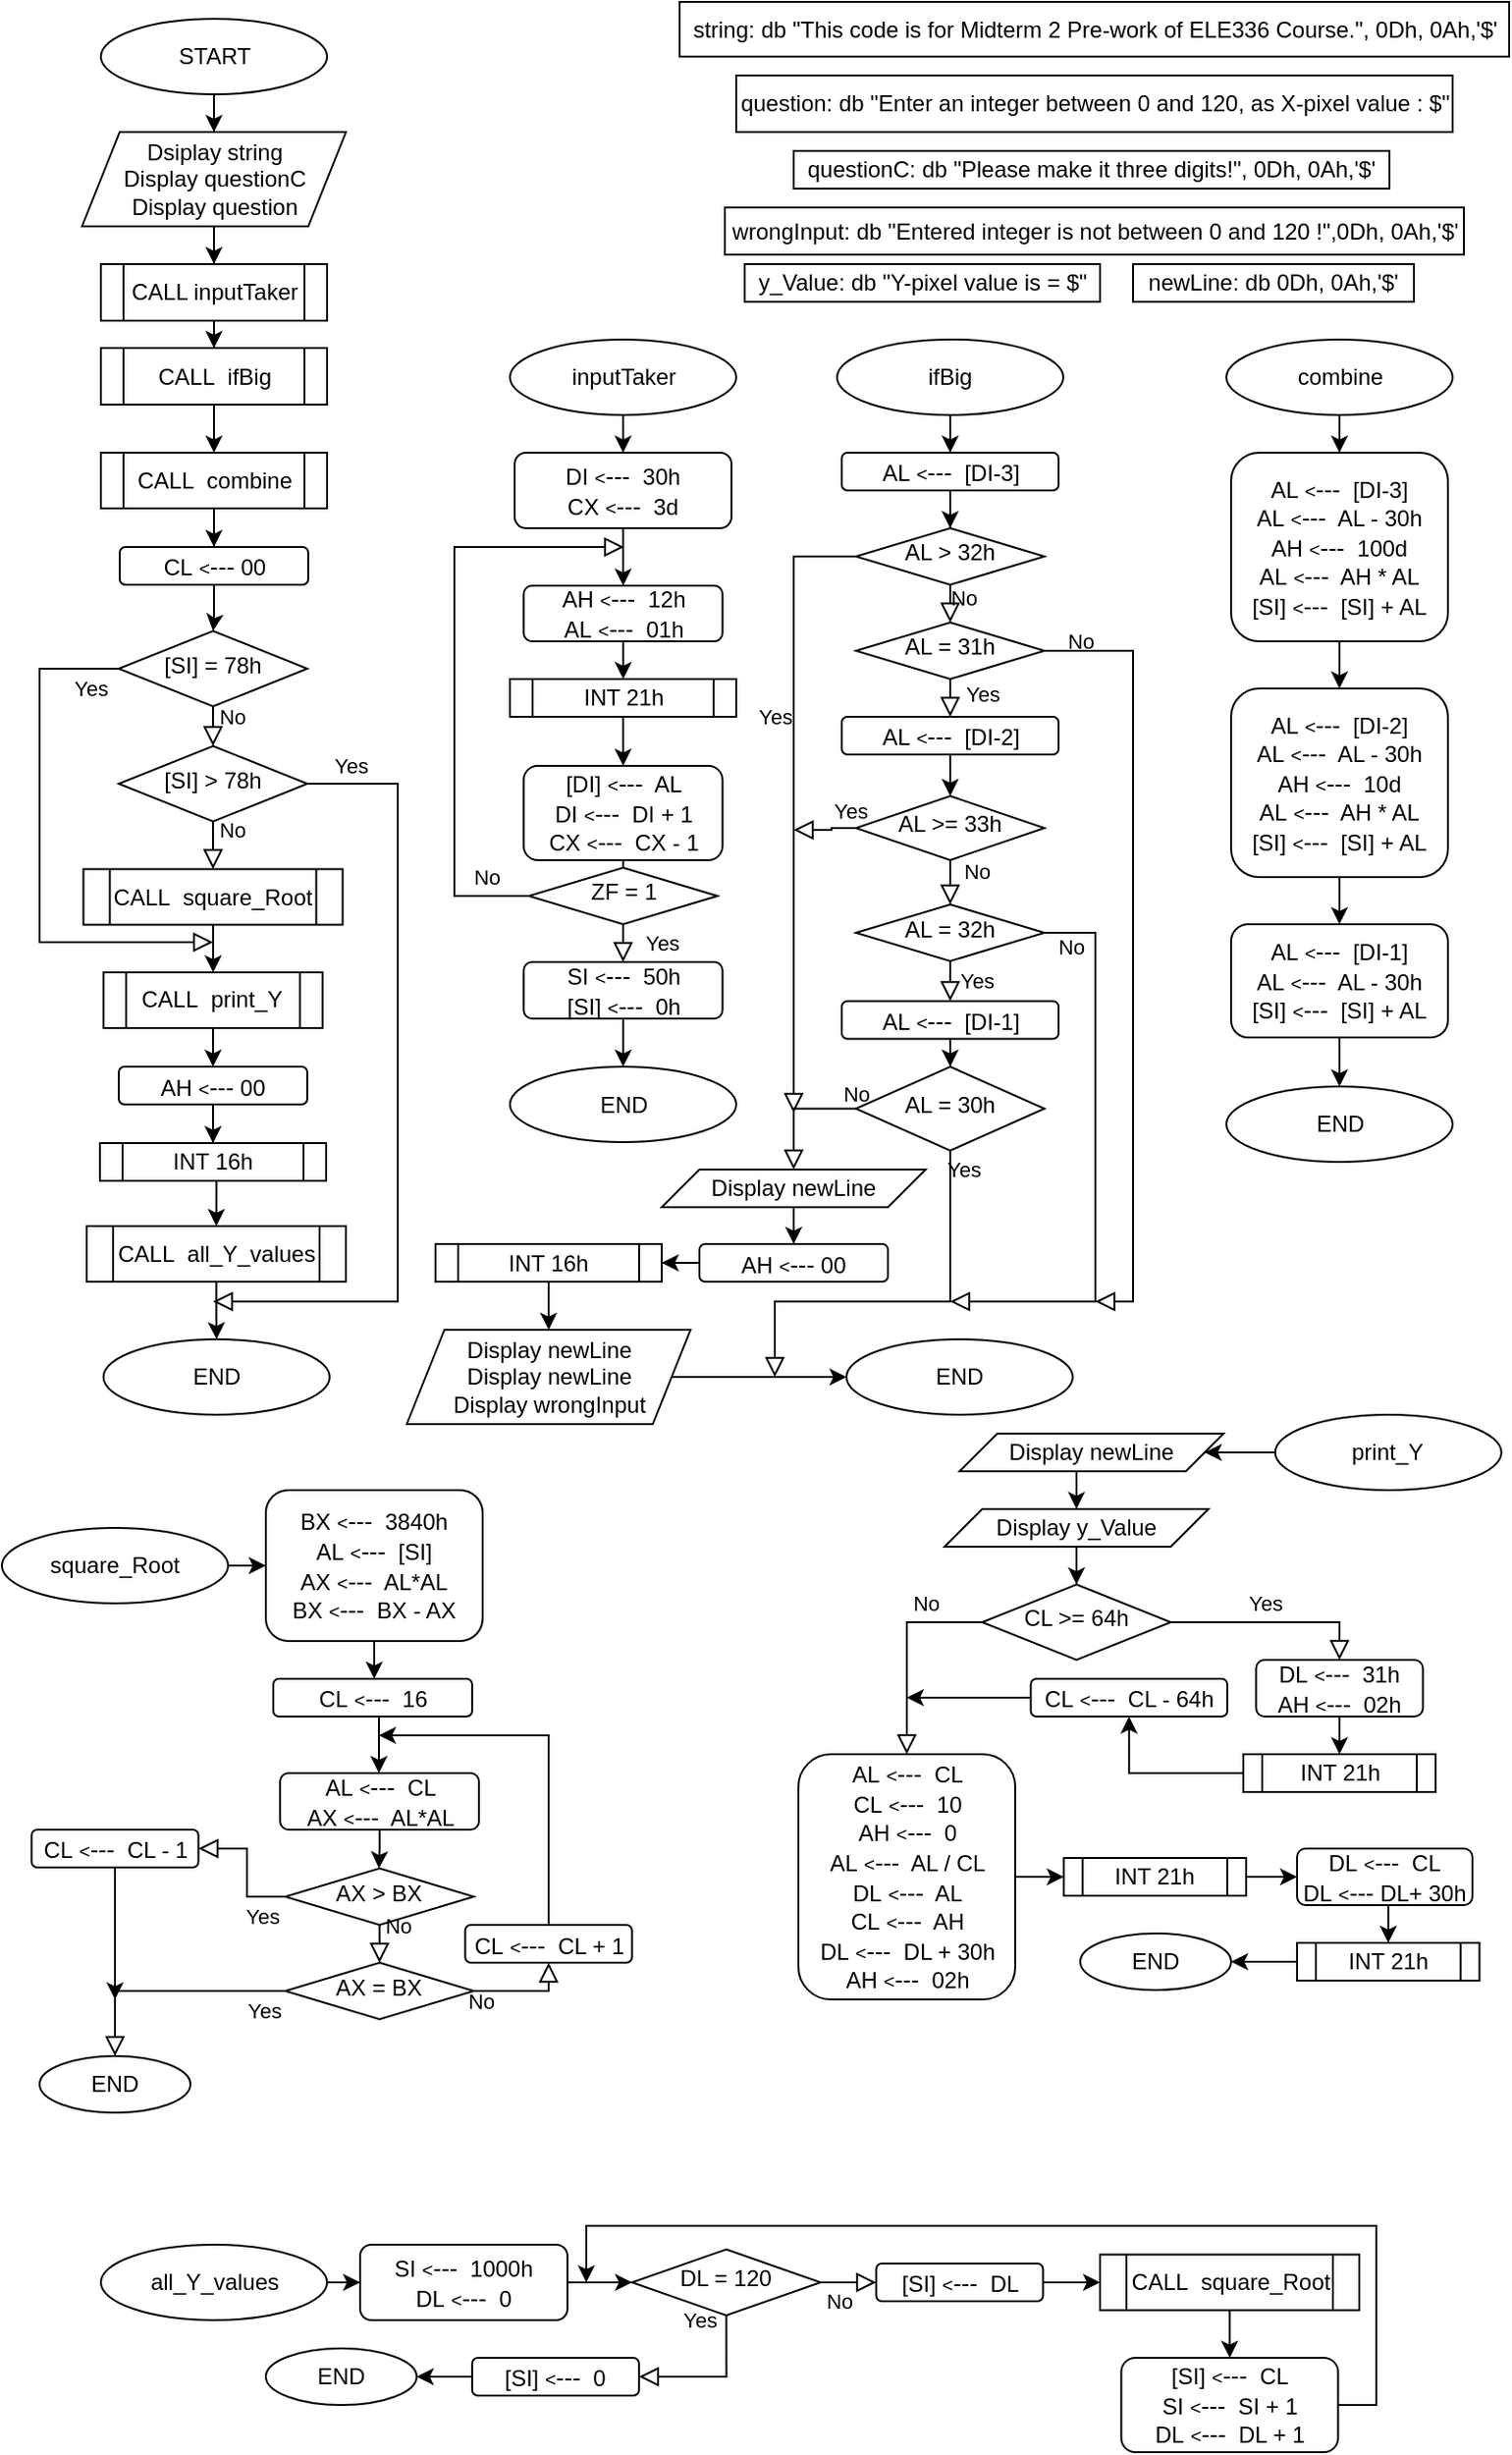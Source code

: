 <mxfile version="17.4.5" type="github">
  <diagram id="C5RBs43oDa-KdzZeNtuy" name="Page-1">
    <mxGraphModel dx="715" dy="1459" grid="1" gridSize="10" guides="1" tooltips="1" connect="1" arrows="1" fold="1" page="1" pageScale="1" pageWidth="827" pageHeight="1169" math="0" shadow="0">
      <root>
        <mxCell id="WIyWlLk6GJQsqaUBKTNV-0" />
        <mxCell id="WIyWlLk6GJQsqaUBKTNV-1" parent="WIyWlLk6GJQsqaUBKTNV-0" />
        <mxCell id="V8S6z_V3umpfPKRa8JrM-53" value="" style="edgeStyle=orthogonalEdgeStyle;rounded=0;orthogonalLoop=1;jettySize=auto;html=1;" parent="WIyWlLk6GJQsqaUBKTNV-1" source="V8S6z_V3umpfPKRa8JrM-6" target="V8S6z_V3umpfPKRa8JrM-51" edge="1">
          <mxGeometry relative="1" as="geometry" />
        </mxCell>
        <mxCell id="V8S6z_V3umpfPKRa8JrM-6" value="START" style="ellipse;whiteSpace=wrap;html=1;" parent="WIyWlLk6GJQsqaUBKTNV-1" vertex="1">
          <mxGeometry x="72.5" y="-1150" width="120" height="40" as="geometry" />
        </mxCell>
        <mxCell id="V8S6z_V3umpfPKRa8JrM-7" style="edgeStyle=orthogonalEdgeStyle;rounded=0;orthogonalLoop=1;jettySize=auto;html=1;exitX=0.5;exitY=1;exitDx=0;exitDy=0;fontSize=9;" parent="WIyWlLk6GJQsqaUBKTNV-1" edge="1">
          <mxGeometry relative="1" as="geometry">
            <mxPoint x="724.5" y="-70" as="sourcePoint" />
            <mxPoint x="724.5" y="-70" as="targetPoint" />
          </mxGeometry>
        </mxCell>
        <mxCell id="V8S6z_V3umpfPKRa8JrM-18" style="edgeStyle=orthogonalEdgeStyle;rounded=0;orthogonalLoop=1;jettySize=auto;html=1;exitX=0.5;exitY=1;exitDx=0;exitDy=0;fontSize=9;" parent="WIyWlLk6GJQsqaUBKTNV-1" edge="1">
          <mxGeometry relative="1" as="geometry">
            <mxPoint x="724.5" y="-360" as="sourcePoint" />
            <mxPoint x="724.5" y="-360" as="targetPoint" />
          </mxGeometry>
        </mxCell>
        <mxCell id="V8S6z_V3umpfPKRa8JrM-55" value="" style="edgeStyle=orthogonalEdgeStyle;rounded=0;orthogonalLoop=1;jettySize=auto;html=1;" parent="WIyWlLk6GJQsqaUBKTNV-1" source="V8S6z_V3umpfPKRa8JrM-51" target="V8S6z_V3umpfPKRa8JrM-54" edge="1">
          <mxGeometry relative="1" as="geometry" />
        </mxCell>
        <mxCell id="V8S6z_V3umpfPKRa8JrM-51" value="Dsiplay string&lt;br&gt;Display questionC&lt;br&gt;Display question" style="shape=parallelogram;perimeter=parallelogramPerimeter;whiteSpace=wrap;html=1;fixedSize=1;" parent="WIyWlLk6GJQsqaUBKTNV-1" vertex="1">
          <mxGeometry x="62.5" y="-1090" width="140" height="50" as="geometry" />
        </mxCell>
        <mxCell id="V8S6z_V3umpfPKRa8JrM-59" value="" style="edgeStyle=orthogonalEdgeStyle;rounded=0;orthogonalLoop=1;jettySize=auto;html=1;" parent="WIyWlLk6GJQsqaUBKTNV-1" source="V8S6z_V3umpfPKRa8JrM-54" target="V8S6z_V3umpfPKRa8JrM-58" edge="1">
          <mxGeometry relative="1" as="geometry" />
        </mxCell>
        <mxCell id="V8S6z_V3umpfPKRa8JrM-54" value="CALL inputTaker" style="shape=process;whiteSpace=wrap;html=1;backgroundOutline=1;" parent="WIyWlLk6GJQsqaUBKTNV-1" vertex="1">
          <mxGeometry x="72.5" y="-1020" width="120" height="30" as="geometry" />
        </mxCell>
        <mxCell id="T0yo2pMvh2yDnsVovLfw-1" style="edgeStyle=orthogonalEdgeStyle;rounded=0;orthogonalLoop=1;jettySize=auto;html=1;exitX=0.5;exitY=1;exitDx=0;exitDy=0;entryX=0.5;entryY=0;entryDx=0;entryDy=0;" parent="WIyWlLk6GJQsqaUBKTNV-1" source="V8S6z_V3umpfPKRa8JrM-58" target="V8S6z_V3umpfPKRa8JrM-64" edge="1">
          <mxGeometry relative="1" as="geometry" />
        </mxCell>
        <mxCell id="V8S6z_V3umpfPKRa8JrM-58" value="CALL&amp;nbsp; ifBig" style="shape=process;whiteSpace=wrap;html=1;backgroundOutline=1;" parent="WIyWlLk6GJQsqaUBKTNV-1" vertex="1">
          <mxGeometry x="72.5" y="-975.5" width="120" height="30" as="geometry" />
        </mxCell>
        <mxCell id="V8S6z_V3umpfPKRa8JrM-67" value="" style="edgeStyle=orthogonalEdgeStyle;rounded=0;orthogonalLoop=1;jettySize=auto;html=1;" parent="WIyWlLk6GJQsqaUBKTNV-1" source="V8S6z_V3umpfPKRa8JrM-64" target="V8S6z_V3umpfPKRa8JrM-66" edge="1">
          <mxGeometry relative="1" as="geometry" />
        </mxCell>
        <mxCell id="V8S6z_V3umpfPKRa8JrM-64" value="CALL&amp;nbsp; combine" style="shape=process;whiteSpace=wrap;html=1;backgroundOutline=1;" parent="WIyWlLk6GJQsqaUBKTNV-1" vertex="1">
          <mxGeometry x="72.5" y="-920" width="120" height="29.5" as="geometry" />
        </mxCell>
        <mxCell id="V8S6z_V3umpfPKRa8JrM-71" value="" style="edgeStyle=orthogonalEdgeStyle;rounded=0;orthogonalLoop=1;jettySize=auto;html=1;" parent="WIyWlLk6GJQsqaUBKTNV-1" source="V8S6z_V3umpfPKRa8JrM-66" target="V8S6z_V3umpfPKRa8JrM-68" edge="1">
          <mxGeometry relative="1" as="geometry" />
        </mxCell>
        <mxCell id="V8S6z_V3umpfPKRa8JrM-66" value="CL&amp;nbsp;&lt;font style=&quot;font-size: 10px&quot;&gt;&amp;lt;&lt;/font&gt;&lt;font style=&quot;font-size: 13px&quot;&gt;---&lt;/font&gt;&amp;nbsp;00" style="rounded=1;whiteSpace=wrap;html=1;fontSize=12;glass=0;strokeWidth=1;shadow=0;" parent="WIyWlLk6GJQsqaUBKTNV-1" vertex="1">
          <mxGeometry x="82.5" y="-870" width="100" height="20" as="geometry" />
        </mxCell>
        <mxCell id="V8S6z_V3umpfPKRa8JrM-68" value="[SI] = 78h" style="rhombus;whiteSpace=wrap;html=1;shadow=0;fontFamily=Helvetica;fontSize=12;align=center;strokeWidth=1;spacing=6;spacingTop=-4;" parent="WIyWlLk6GJQsqaUBKTNV-1" vertex="1">
          <mxGeometry x="82" y="-825.5" width="100" height="40" as="geometry" />
        </mxCell>
        <mxCell id="V8S6z_V3umpfPKRa8JrM-69" value="No" style="edgeStyle=orthogonalEdgeStyle;rounded=0;html=1;jettySize=auto;orthogonalLoop=1;fontSize=11;endArrow=block;endFill=0;endSize=8;strokeWidth=1;shadow=0;labelBackgroundColor=none;exitX=0.5;exitY=1;exitDx=0;exitDy=0;entryX=0.5;entryY=0;entryDx=0;entryDy=0;" parent="WIyWlLk6GJQsqaUBKTNV-1" source="V8S6z_V3umpfPKRa8JrM-68" target="V8S6z_V3umpfPKRa8JrM-74" edge="1">
          <mxGeometry x="-0.524" y="10" relative="1" as="geometry">
            <mxPoint as="offset" />
            <mxPoint x="132.5" y="-725.5" as="targetPoint" />
            <Array as="points" />
            <mxPoint x="129.5" y="-725.5" as="sourcePoint" />
          </mxGeometry>
        </mxCell>
        <mxCell id="V8S6z_V3umpfPKRa8JrM-70" value="Yes" style="rounded=0;html=1;jettySize=auto;orthogonalLoop=1;fontSize=11;endArrow=block;endFill=0;endSize=8;strokeWidth=1;shadow=0;labelBackgroundColor=none;edgeStyle=orthogonalEdgeStyle;exitX=0;exitY=0.5;exitDx=0;exitDy=0;" parent="WIyWlLk6GJQsqaUBKTNV-1" source="V8S6z_V3umpfPKRa8JrM-68" edge="1">
          <mxGeometry x="-0.892" y="10" relative="1" as="geometry">
            <mxPoint as="offset" />
            <mxPoint x="132" y="-660.5" as="targetPoint" />
            <Array as="points">
              <mxPoint x="40" y="-805.5" />
              <mxPoint x="40" y="-660.5" />
            </Array>
            <mxPoint x="79.5" y="-805.5" as="sourcePoint" />
          </mxGeometry>
        </mxCell>
        <mxCell id="V8S6z_V3umpfPKRa8JrM-74" value="[SI] &amp;gt; 78h" style="rhombus;whiteSpace=wrap;html=1;shadow=0;fontFamily=Helvetica;fontSize=12;align=center;strokeWidth=1;spacing=6;spacingTop=-4;" parent="WIyWlLk6GJQsqaUBKTNV-1" vertex="1">
          <mxGeometry x="82" y="-764.5" width="100" height="40" as="geometry" />
        </mxCell>
        <mxCell id="V8S6z_V3umpfPKRa8JrM-75" value="No" style="edgeStyle=orthogonalEdgeStyle;rounded=0;html=1;jettySize=auto;orthogonalLoop=1;fontSize=11;endArrow=block;endFill=0;endSize=8;strokeWidth=1;shadow=0;labelBackgroundColor=none;exitX=0.5;exitY=1;exitDx=0;exitDy=0;entryX=0.5;entryY=0;entryDx=0;entryDy=0;" parent="WIyWlLk6GJQsqaUBKTNV-1" source="V8S6z_V3umpfPKRa8JrM-74" target="V8S6z_V3umpfPKRa8JrM-81" edge="1">
          <mxGeometry x="-0.683" y="10" relative="1" as="geometry">
            <mxPoint as="offset" />
            <mxPoint x="132.5" y="-625.5" as="targetPoint" />
            <Array as="points" />
            <mxPoint x="129.5" y="-625.52" as="sourcePoint" />
          </mxGeometry>
        </mxCell>
        <mxCell id="V8S6z_V3umpfPKRa8JrM-76" value="Yes" style="rounded=0;html=1;jettySize=auto;orthogonalLoop=1;fontSize=11;endArrow=block;endFill=0;endSize=8;strokeWidth=1;shadow=0;labelBackgroundColor=none;edgeStyle=orthogonalEdgeStyle;exitX=1;exitY=0.5;exitDx=0;exitDy=0;" parent="WIyWlLk6GJQsqaUBKTNV-1" source="V8S6z_V3umpfPKRa8JrM-74" edge="1">
          <mxGeometry x="-0.892" y="10" relative="1" as="geometry">
            <mxPoint as="offset" />
            <mxPoint x="132" y="-470" as="targetPoint" />
            <Array as="points">
              <mxPoint x="230" y="-744" />
              <mxPoint x="230" y="-470" />
            </Array>
            <mxPoint x="159.5" y="-465.02" as="sourcePoint" />
          </mxGeometry>
        </mxCell>
        <mxCell id="V8S6z_V3umpfPKRa8JrM-83" value="" style="edgeStyle=orthogonalEdgeStyle;rounded=0;orthogonalLoop=1;jettySize=auto;html=1;" parent="WIyWlLk6GJQsqaUBKTNV-1" source="V8S6z_V3umpfPKRa8JrM-81" target="V8S6z_V3umpfPKRa8JrM-82" edge="1">
          <mxGeometry relative="1" as="geometry" />
        </mxCell>
        <mxCell id="V8S6z_V3umpfPKRa8JrM-81" value="CALL&amp;nbsp; square_Root" style="shape=process;whiteSpace=wrap;html=1;backgroundOutline=1;" parent="WIyWlLk6GJQsqaUBKTNV-1" vertex="1">
          <mxGeometry x="63.25" y="-699.25" width="137.5" height="29.5" as="geometry" />
        </mxCell>
        <mxCell id="Gv3wSNDCWEuD9zFvXwqG-4" style="edgeStyle=orthogonalEdgeStyle;rounded=0;orthogonalLoop=1;jettySize=auto;html=1;exitX=0.5;exitY=1;exitDx=0;exitDy=0;entryX=0.5;entryY=0;entryDx=0;entryDy=0;" edge="1" parent="WIyWlLk6GJQsqaUBKTNV-1" source="V8S6z_V3umpfPKRa8JrM-82" target="Gv3wSNDCWEuD9zFvXwqG-1">
          <mxGeometry relative="1" as="geometry" />
        </mxCell>
        <mxCell id="V8S6z_V3umpfPKRa8JrM-82" value="CALL&amp;nbsp; print_Y" style="shape=process;whiteSpace=wrap;html=1;backgroundOutline=1;" parent="WIyWlLk6GJQsqaUBKTNV-1" vertex="1">
          <mxGeometry x="73.88" y="-644.5" width="116.25" height="29.5" as="geometry" />
        </mxCell>
        <mxCell id="V8S6z_V3umpfPKRa8JrM-87" value="" style="edgeStyle=orthogonalEdgeStyle;rounded=0;orthogonalLoop=1;jettySize=auto;html=1;" parent="WIyWlLk6GJQsqaUBKTNV-1" source="V8S6z_V3umpfPKRa8JrM-84" target="V8S6z_V3umpfPKRa8JrM-86" edge="1">
          <mxGeometry relative="1" as="geometry" />
        </mxCell>
        <mxCell id="V8S6z_V3umpfPKRa8JrM-84" value="CALL&amp;nbsp; all_Y_values" style="shape=process;whiteSpace=wrap;html=1;backgroundOutline=1;" parent="WIyWlLk6GJQsqaUBKTNV-1" vertex="1">
          <mxGeometry x="65" y="-510" width="137.5" height="29.5" as="geometry" />
        </mxCell>
        <mxCell id="V8S6z_V3umpfPKRa8JrM-86" value="END" style="ellipse;whiteSpace=wrap;html=1;" parent="WIyWlLk6GJQsqaUBKTNV-1" vertex="1">
          <mxGeometry x="73.88" y="-450" width="120" height="40" as="geometry" />
        </mxCell>
        <mxCell id="V8S6z_V3umpfPKRa8JrM-91" value="string: db &quot;This code is for Midterm 2 Pre-work of ELE336 Course.&quot;, 0Dh, 0Ah,&#39;$&#39;" style="rounded=0;whiteSpace=wrap;html=1;" parent="WIyWlLk6GJQsqaUBKTNV-1" vertex="1">
          <mxGeometry x="379.5" y="-1159" width="440" height="29" as="geometry" />
        </mxCell>
        <mxCell id="V8S6z_V3umpfPKRa8JrM-92" value="question: db &quot;Enter an integer between 0 and 120, as X-pixel value : $&quot;" style="rounded=0;whiteSpace=wrap;html=1;" parent="WIyWlLk6GJQsqaUBKTNV-1" vertex="1">
          <mxGeometry x="409.5" y="-1120" width="380" height="30" as="geometry" />
        </mxCell>
        <mxCell id="V8S6z_V3umpfPKRa8JrM-93" value="questionC: db &quot;Please make it three digits!&quot;, 0Dh, 0Ah,&#39;$&#39;" style="rounded=0;whiteSpace=wrap;html=1;" parent="WIyWlLk6GJQsqaUBKTNV-1" vertex="1">
          <mxGeometry x="440" y="-1080" width="316" height="20" as="geometry" />
        </mxCell>
        <mxCell id="V8S6z_V3umpfPKRa8JrM-94" value="wrongInput: db &quot;Entered integer is not between 0 and 120 !&quot;,0Dh, 0Ah,&#39;$&#39;" style="rounded=0;whiteSpace=wrap;html=1;" parent="WIyWlLk6GJQsqaUBKTNV-1" vertex="1">
          <mxGeometry x="403.5" y="-1050" width="392" height="25" as="geometry" />
        </mxCell>
        <mxCell id="V8S6z_V3umpfPKRa8JrM-95" value="y_Value: db &quot;Y-pixel value is = $&quot;" style="rounded=0;whiteSpace=wrap;html=1;" parent="WIyWlLk6GJQsqaUBKTNV-1" vertex="1">
          <mxGeometry x="414" y="-1020" width="188.5" height="20" as="geometry" />
        </mxCell>
        <mxCell id="V8S6z_V3umpfPKRa8JrM-96" value="newLine: db 0Dh, 0Ah,&#39;$&#39;" style="rounded=0;whiteSpace=wrap;html=1;" parent="WIyWlLk6GJQsqaUBKTNV-1" vertex="1">
          <mxGeometry x="620" y="-1020" width="149" height="20" as="geometry" />
        </mxCell>
        <mxCell id="V8S6z_V3umpfPKRa8JrM-99" value="" style="edgeStyle=orthogonalEdgeStyle;rounded=0;orthogonalLoop=1;jettySize=auto;html=1;" parent="WIyWlLk6GJQsqaUBKTNV-1" source="V8S6z_V3umpfPKRa8JrM-97" target="V8S6z_V3umpfPKRa8JrM-98" edge="1">
          <mxGeometry relative="1" as="geometry" />
        </mxCell>
        <mxCell id="V8S6z_V3umpfPKRa8JrM-97" value="inputTaker" style="ellipse;whiteSpace=wrap;html=1;" parent="WIyWlLk6GJQsqaUBKTNV-1" vertex="1">
          <mxGeometry x="289.5" y="-980" width="120" height="40" as="geometry" />
        </mxCell>
        <mxCell id="V8S6z_V3umpfPKRa8JrM-101" value="" style="edgeStyle=orthogonalEdgeStyle;rounded=0;orthogonalLoop=1;jettySize=auto;html=1;" parent="WIyWlLk6GJQsqaUBKTNV-1" source="V8S6z_V3umpfPKRa8JrM-98" target="V8S6z_V3umpfPKRa8JrM-100" edge="1">
          <mxGeometry relative="1" as="geometry" />
        </mxCell>
        <mxCell id="V8S6z_V3umpfPKRa8JrM-98" value="DI&amp;nbsp;&lt;font style=&quot;font-size: 10px&quot;&gt;&amp;lt;&lt;/font&gt;&lt;font style=&quot;font-size: 13px&quot;&gt;---&lt;/font&gt;&amp;nbsp; 30h&lt;br&gt;CX&amp;nbsp;&lt;font style=&quot;font-size: 10px&quot;&gt;&amp;lt;&lt;/font&gt;&lt;font style=&quot;font-size: 13px&quot;&gt;---&lt;/font&gt;&amp;nbsp; 3d" style="rounded=1;whiteSpace=wrap;html=1;fontSize=12;glass=0;strokeWidth=1;shadow=0;" parent="WIyWlLk6GJQsqaUBKTNV-1" vertex="1">
          <mxGeometry x="292" y="-920" width="115" height="40" as="geometry" />
        </mxCell>
        <mxCell id="V8S6z_V3umpfPKRa8JrM-103" value="" style="edgeStyle=orthogonalEdgeStyle;rounded=0;orthogonalLoop=1;jettySize=auto;html=1;" parent="WIyWlLk6GJQsqaUBKTNV-1" source="V8S6z_V3umpfPKRa8JrM-100" target="V8S6z_V3umpfPKRa8JrM-102" edge="1">
          <mxGeometry relative="1" as="geometry" />
        </mxCell>
        <mxCell id="V8S6z_V3umpfPKRa8JrM-100" value="AH&amp;nbsp;&lt;font style=&quot;font-size: 10px&quot;&gt;&amp;lt;&lt;/font&gt;&lt;font style=&quot;font-size: 13px&quot;&gt;---&lt;/font&gt;&amp;nbsp; 12h&lt;br&gt;AL&amp;nbsp;&lt;font style=&quot;font-size: 10px&quot;&gt;&amp;lt;&lt;/font&gt;&lt;font style=&quot;font-size: 13px&quot;&gt;---&lt;/font&gt;&amp;nbsp; 01h" style="rounded=1;whiteSpace=wrap;html=1;fontSize=12;glass=0;strokeWidth=1;shadow=0;" parent="WIyWlLk6GJQsqaUBKTNV-1" vertex="1">
          <mxGeometry x="296.75" y="-849.5" width="105.5" height="29.5" as="geometry" />
        </mxCell>
        <mxCell id="V8S6z_V3umpfPKRa8JrM-105" value="" style="edgeStyle=orthogonalEdgeStyle;rounded=0;orthogonalLoop=1;jettySize=auto;html=1;" parent="WIyWlLk6GJQsqaUBKTNV-1" source="V8S6z_V3umpfPKRa8JrM-102" target="V8S6z_V3umpfPKRa8JrM-104" edge="1">
          <mxGeometry relative="1" as="geometry" />
        </mxCell>
        <mxCell id="V8S6z_V3umpfPKRa8JrM-102" value="INT 21h" style="shape=process;whiteSpace=wrap;html=1;backgroundOutline=1;" parent="WIyWlLk6GJQsqaUBKTNV-1" vertex="1">
          <mxGeometry x="289.5" y="-800" width="120" height="20" as="geometry" />
        </mxCell>
        <mxCell id="V8S6z_V3umpfPKRa8JrM-107" value="" style="edgeStyle=orthogonalEdgeStyle;rounded=0;orthogonalLoop=1;jettySize=auto;html=1;" parent="WIyWlLk6GJQsqaUBKTNV-1" source="V8S6z_V3umpfPKRa8JrM-104" target="V8S6z_V3umpfPKRa8JrM-106" edge="1">
          <mxGeometry relative="1" as="geometry" />
        </mxCell>
        <mxCell id="V8S6z_V3umpfPKRa8JrM-104" value="[DI]&amp;nbsp;&lt;font style=&quot;font-size: 10px&quot;&gt;&amp;lt;&lt;/font&gt;&lt;font style=&quot;font-size: 13px&quot;&gt;---&lt;/font&gt;&amp;nbsp; AL&lt;br&gt;DI&amp;nbsp;&lt;font style=&quot;font-size: 10px&quot;&gt;&amp;lt;&lt;/font&gt;&lt;font style=&quot;font-size: 13px&quot;&gt;---&lt;/font&gt;&amp;nbsp; DI + 1&lt;br&gt;CX&amp;nbsp;&lt;font style=&quot;font-size: 10px&quot;&gt;&amp;lt;&lt;/font&gt;&lt;font style=&quot;font-size: 13px&quot;&gt;---&lt;/font&gt;&amp;nbsp; CX - 1" style="rounded=1;whiteSpace=wrap;html=1;fontSize=12;glass=0;strokeWidth=1;shadow=0;" parent="WIyWlLk6GJQsqaUBKTNV-1" vertex="1">
          <mxGeometry x="296.75" y="-754" width="105.5" height="50" as="geometry" />
        </mxCell>
        <mxCell id="V8S6z_V3umpfPKRa8JrM-106" value="ZF = 1" style="rhombus;whiteSpace=wrap;html=1;shadow=0;fontFamily=Helvetica;fontSize=12;align=center;strokeWidth=1;spacing=6;spacingTop=-4;" parent="WIyWlLk6GJQsqaUBKTNV-1" vertex="1">
          <mxGeometry x="299.5" y="-700" width="100" height="30" as="geometry" />
        </mxCell>
        <mxCell id="V8S6z_V3umpfPKRa8JrM-108" value="Yes" style="rounded=0;html=1;jettySize=auto;orthogonalLoop=1;fontSize=11;endArrow=block;endFill=0;endSize=8;strokeWidth=1;shadow=0;labelBackgroundColor=none;edgeStyle=orthogonalEdgeStyle;exitX=0.5;exitY=1;exitDx=0;exitDy=0;entryX=0.5;entryY=0;entryDx=0;entryDy=0;" parent="WIyWlLk6GJQsqaUBKTNV-1" source="V8S6z_V3umpfPKRa8JrM-106" target="V8S6z_V3umpfPKRa8JrM-112" edge="1">
          <mxGeometry x="0.001" y="20" relative="1" as="geometry">
            <mxPoint as="offset" />
            <mxPoint x="470" y="-660" as="targetPoint" />
            <Array as="points">
              <mxPoint x="350" y="-650" />
              <mxPoint x="350" y="-625" />
            </Array>
            <mxPoint x="331.5" y="-638.75" as="sourcePoint" />
          </mxGeometry>
        </mxCell>
        <mxCell id="V8S6z_V3umpfPKRa8JrM-110" value="No" style="edgeStyle=orthogonalEdgeStyle;rounded=0;html=1;jettySize=auto;orthogonalLoop=1;fontSize=11;endArrow=block;endFill=0;endSize=8;strokeWidth=1;shadow=0;labelBackgroundColor=none;exitX=0;exitY=0.5;exitDx=0;exitDy=0;" parent="WIyWlLk6GJQsqaUBKTNV-1" source="V8S6z_V3umpfPKRa8JrM-106" edge="1">
          <mxGeometry x="-0.857" y="-10" relative="1" as="geometry">
            <mxPoint as="offset" />
            <mxPoint x="350" y="-870" as="targetPoint" />
            <Array as="points">
              <mxPoint x="260" y="-685" />
            </Array>
            <mxPoint x="140" y="-715" as="sourcePoint" />
          </mxGeometry>
        </mxCell>
        <mxCell id="V8S6z_V3umpfPKRa8JrM-114" value="" style="edgeStyle=orthogonalEdgeStyle;rounded=0;orthogonalLoop=1;jettySize=auto;html=1;" parent="WIyWlLk6GJQsqaUBKTNV-1" source="V8S6z_V3umpfPKRa8JrM-112" target="V8S6z_V3umpfPKRa8JrM-113" edge="1">
          <mxGeometry relative="1" as="geometry" />
        </mxCell>
        <mxCell id="V8S6z_V3umpfPKRa8JrM-112" value="SI&amp;nbsp;&lt;font style=&quot;font-size: 10px&quot;&gt;&amp;lt;&lt;/font&gt;&lt;font style=&quot;font-size: 13px&quot;&gt;---&lt;/font&gt;&amp;nbsp; 50h&lt;br&gt;[SI]&amp;nbsp;&lt;font style=&quot;font-size: 10px&quot;&gt;&amp;lt;&lt;/font&gt;&lt;font style=&quot;font-size: 13px&quot;&gt;---&lt;/font&gt;&amp;nbsp; 0h" style="rounded=1;whiteSpace=wrap;html=1;fontSize=12;glass=0;strokeWidth=1;shadow=0;" parent="WIyWlLk6GJQsqaUBKTNV-1" vertex="1">
          <mxGeometry x="296.75" y="-650" width="105.5" height="30" as="geometry" />
        </mxCell>
        <mxCell id="V8S6z_V3umpfPKRa8JrM-113" value="END" style="ellipse;whiteSpace=wrap;html=1;" parent="WIyWlLk6GJQsqaUBKTNV-1" vertex="1">
          <mxGeometry x="289.5" y="-594.5" width="120" height="40" as="geometry" />
        </mxCell>
        <mxCell id="V8S6z_V3umpfPKRa8JrM-115" value="" style="edgeStyle=orthogonalEdgeStyle;rounded=0;orthogonalLoop=1;jettySize=auto;html=1;" parent="WIyWlLk6GJQsqaUBKTNV-1" source="V8S6z_V3umpfPKRa8JrM-116" target="V8S6z_V3umpfPKRa8JrM-118" edge="1">
          <mxGeometry relative="1" as="geometry" />
        </mxCell>
        <mxCell id="V8S6z_V3umpfPKRa8JrM-116" value="ifBig" style="ellipse;whiteSpace=wrap;html=1;" parent="WIyWlLk6GJQsqaUBKTNV-1" vertex="1">
          <mxGeometry x="463" y="-980" width="120" height="40" as="geometry" />
        </mxCell>
        <mxCell id="V8S6z_V3umpfPKRa8JrM-134" value="" style="edgeStyle=orthogonalEdgeStyle;rounded=0;orthogonalLoop=1;jettySize=auto;html=1;" parent="WIyWlLk6GJQsqaUBKTNV-1" source="V8S6z_V3umpfPKRa8JrM-118" target="V8S6z_V3umpfPKRa8JrM-131" edge="1">
          <mxGeometry relative="1" as="geometry" />
        </mxCell>
        <mxCell id="V8S6z_V3umpfPKRa8JrM-118" value="AL&amp;nbsp;&lt;font style=&quot;font-size: 10px&quot;&gt;&amp;lt;&lt;/font&gt;&lt;font style=&quot;font-size: 13px&quot;&gt;---&lt;/font&gt;&amp;nbsp; [DI-3]" style="rounded=1;whiteSpace=wrap;html=1;fontSize=12;glass=0;strokeWidth=1;shadow=0;" parent="WIyWlLk6GJQsqaUBKTNV-1" vertex="1">
          <mxGeometry x="465.5" y="-920" width="115" height="20" as="geometry" />
        </mxCell>
        <mxCell id="V8S6z_V3umpfPKRa8JrM-131" value="AL &amp;gt; 32h" style="rhombus;whiteSpace=wrap;html=1;shadow=0;fontFamily=Helvetica;fontSize=12;align=center;strokeWidth=1;spacing=6;spacingTop=-4;" parent="WIyWlLk6GJQsqaUBKTNV-1" vertex="1">
          <mxGeometry x="473" y="-880" width="100" height="30" as="geometry" />
        </mxCell>
        <mxCell id="V8S6z_V3umpfPKRa8JrM-136" value="No" style="rounded=0;html=1;jettySize=auto;orthogonalLoop=1;fontSize=11;endArrow=block;endFill=0;endSize=8;strokeWidth=1;shadow=0;labelBackgroundColor=none;edgeStyle=orthogonalEdgeStyle;exitX=0.5;exitY=1;exitDx=0;exitDy=0;entryX=0.5;entryY=0;entryDx=0;entryDy=0;" parent="WIyWlLk6GJQsqaUBKTNV-1" source="V8S6z_V3umpfPKRa8JrM-131" target="V8S6z_V3umpfPKRa8JrM-138" edge="1">
          <mxGeometry x="-0.333" y="7" relative="1" as="geometry">
            <mxPoint as="offset" />
            <mxPoint x="523" y="-820" as="targetPoint" />
            <Array as="points" />
            <mxPoint x="359.5" y="-660" as="sourcePoint" />
          </mxGeometry>
        </mxCell>
        <mxCell id="V8S6z_V3umpfPKRa8JrM-137" value="Yes" style="rounded=0;html=1;jettySize=auto;orthogonalLoop=1;fontSize=11;endArrow=block;endFill=0;endSize=8;strokeWidth=1;shadow=0;labelBackgroundColor=none;edgeStyle=orthogonalEdgeStyle;exitX=0;exitY=0.5;exitDx=0;exitDy=0;" parent="WIyWlLk6GJQsqaUBKTNV-1" source="V8S6z_V3umpfPKRa8JrM-131" edge="1">
          <mxGeometry x="-0.282" y="-10" relative="1" as="geometry">
            <mxPoint as="offset" />
            <mxPoint x="440" y="-570" as="targetPoint" />
            <Array as="points">
              <mxPoint x="440" y="-865" />
            </Array>
            <mxPoint x="460" y="-860" as="sourcePoint" />
          </mxGeometry>
        </mxCell>
        <mxCell id="V8S6z_V3umpfPKRa8JrM-138" value="AL = 31h" style="rhombus;whiteSpace=wrap;html=1;shadow=0;fontFamily=Helvetica;fontSize=12;align=center;strokeWidth=1;spacing=6;spacingTop=-4;" parent="WIyWlLk6GJQsqaUBKTNV-1" vertex="1">
          <mxGeometry x="473" y="-830" width="100" height="30" as="geometry" />
        </mxCell>
        <mxCell id="V8S6z_V3umpfPKRa8JrM-139" value="No" style="rounded=0;html=1;jettySize=auto;orthogonalLoop=1;fontSize=11;endArrow=block;endFill=0;endSize=8;strokeWidth=1;shadow=0;labelBackgroundColor=none;edgeStyle=orthogonalEdgeStyle;exitX=1;exitY=0.5;exitDx=0;exitDy=0;" parent="WIyWlLk6GJQsqaUBKTNV-1" source="V8S6z_V3umpfPKRa8JrM-138" edge="1">
          <mxGeometry x="-0.911" y="5" relative="1" as="geometry">
            <mxPoint as="offset" />
            <mxPoint x="600" y="-470" as="targetPoint" />
            <Array as="points">
              <mxPoint x="620" y="-815" />
              <mxPoint x="620" y="-470" />
              <mxPoint x="600" y="-470" />
            </Array>
            <mxPoint x="359.5" y="-585" as="sourcePoint" />
          </mxGeometry>
        </mxCell>
        <mxCell id="V8S6z_V3umpfPKRa8JrM-140" value="Yes" style="rounded=0;html=1;jettySize=auto;orthogonalLoop=1;fontSize=11;endArrow=block;endFill=0;endSize=8;strokeWidth=1;shadow=0;labelBackgroundColor=none;edgeStyle=orthogonalEdgeStyle;exitX=0.5;exitY=1;exitDx=0;exitDy=0;entryX=0.5;entryY=0;entryDx=0;entryDy=0;" parent="WIyWlLk6GJQsqaUBKTNV-1" source="V8S6z_V3umpfPKRa8JrM-138" target="V8S6z_V3umpfPKRa8JrM-141" edge="1">
          <mxGeometry x="-0.231" y="17" relative="1" as="geometry">
            <mxPoint as="offset" />
            <mxPoint x="600" y="-780" as="targetPoint" />
            <Array as="points">
              <mxPoint x="523" y="-790" />
              <mxPoint x="523" y="-790" />
            </Array>
            <mxPoint x="600" y="-830" as="sourcePoint" />
          </mxGeometry>
        </mxCell>
        <mxCell id="V8S6z_V3umpfPKRa8JrM-145" value="" style="edgeStyle=orthogonalEdgeStyle;rounded=0;orthogonalLoop=1;jettySize=auto;html=1;" parent="WIyWlLk6GJQsqaUBKTNV-1" source="V8S6z_V3umpfPKRa8JrM-141" target="V8S6z_V3umpfPKRa8JrM-143" edge="1">
          <mxGeometry relative="1" as="geometry" />
        </mxCell>
        <mxCell id="V8S6z_V3umpfPKRa8JrM-141" value="AL&amp;nbsp;&lt;font style=&quot;font-size: 10px&quot;&gt;&amp;lt;&lt;/font&gt;&lt;font style=&quot;font-size: 13px&quot;&gt;---&lt;/font&gt;&amp;nbsp; [DI-2]" style="rounded=1;whiteSpace=wrap;html=1;fontSize=12;glass=0;strokeWidth=1;shadow=0;" parent="WIyWlLk6GJQsqaUBKTNV-1" vertex="1">
          <mxGeometry x="465.5" y="-780" width="115" height="20" as="geometry" />
        </mxCell>
        <mxCell id="V8S6z_V3umpfPKRa8JrM-143" value="AL &amp;gt;= 33h" style="rhombus;whiteSpace=wrap;html=1;shadow=0;fontFamily=Helvetica;fontSize=12;align=center;strokeWidth=1;spacing=6;spacingTop=-4;" parent="WIyWlLk6GJQsqaUBKTNV-1" vertex="1">
          <mxGeometry x="473" y="-738" width="100" height="34" as="geometry" />
        </mxCell>
        <mxCell id="V8S6z_V3umpfPKRa8JrM-146" value="No" style="rounded=0;html=1;jettySize=auto;orthogonalLoop=1;fontSize=11;endArrow=block;endFill=0;endSize=8;strokeWidth=1;shadow=0;labelBackgroundColor=none;edgeStyle=orthogonalEdgeStyle;exitX=0.5;exitY=1;exitDx=0;exitDy=0;entryX=0.5;entryY=0;entryDx=0;entryDy=0;" parent="WIyWlLk6GJQsqaUBKTNV-1" source="V8S6z_V3umpfPKRa8JrM-143" target="V8S6z_V3umpfPKRa8JrM-147" edge="1">
          <mxGeometry x="-0.509" y="14" relative="1" as="geometry">
            <mxPoint as="offset" />
            <mxPoint x="523" y="-674" as="targetPoint" />
            <Array as="points">
              <mxPoint x="523" y="-690" />
              <mxPoint x="523" y="-690" />
            </Array>
            <mxPoint x="523" y="-704" as="sourcePoint" />
          </mxGeometry>
        </mxCell>
        <mxCell id="V8S6z_V3umpfPKRa8JrM-147" value="AL = 32h" style="rhombus;whiteSpace=wrap;html=1;shadow=0;fontFamily=Helvetica;fontSize=12;align=center;strokeWidth=1;spacing=6;spacingTop=-4;" parent="WIyWlLk6GJQsqaUBKTNV-1" vertex="1">
          <mxGeometry x="473" y="-680.5" width="100" height="30" as="geometry" />
        </mxCell>
        <mxCell id="V8S6z_V3umpfPKRa8JrM-148" value="Yes" style="rounded=0;html=1;jettySize=auto;orthogonalLoop=1;fontSize=11;endArrow=block;endFill=0;endSize=8;strokeWidth=1;shadow=0;labelBackgroundColor=none;edgeStyle=orthogonalEdgeStyle;exitX=0;exitY=0.5;exitDx=0;exitDy=0;" parent="WIyWlLk6GJQsqaUBKTNV-1" source="V8S6z_V3umpfPKRa8JrM-143" edge="1">
          <mxGeometry x="-0.818" y="-9" relative="1" as="geometry">
            <mxPoint as="offset" />
            <mxPoint x="440" y="-720" as="targetPoint" />
            <Array as="points">
              <mxPoint x="460" y="-721" />
              <mxPoint x="440" y="-720" />
            </Array>
            <mxPoint x="583" y="-735" as="sourcePoint" />
          </mxGeometry>
        </mxCell>
        <mxCell id="V8S6z_V3umpfPKRa8JrM-149" value="Yes" style="rounded=0;html=1;jettySize=auto;orthogonalLoop=1;fontSize=11;endArrow=block;endFill=0;endSize=8;strokeWidth=1;shadow=0;labelBackgroundColor=none;edgeStyle=orthogonalEdgeStyle;exitX=0.5;exitY=1;exitDx=0;exitDy=0;" parent="WIyWlLk6GJQsqaUBKTNV-1" source="V8S6z_V3umpfPKRa8JrM-147" target="V8S6z_V3umpfPKRa8JrM-151" edge="1">
          <mxGeometry x="-0.033" y="14" relative="1" as="geometry">
            <mxPoint as="offset" />
            <mxPoint x="560" y="-650" as="targetPoint" />
            <Array as="points">
              <mxPoint x="523" y="-650" />
              <mxPoint x="523" y="-650" />
            </Array>
            <mxPoint x="575.5" y="-677.5" as="sourcePoint" />
          </mxGeometry>
        </mxCell>
        <mxCell id="V8S6z_V3umpfPKRa8JrM-150" value="No" style="rounded=0;html=1;jettySize=auto;orthogonalLoop=1;fontSize=11;endArrow=block;endFill=0;endSize=8;strokeWidth=1;shadow=0;labelBackgroundColor=none;edgeStyle=orthogonalEdgeStyle;exitX=1;exitY=0.5;exitDx=0;exitDy=0;" parent="WIyWlLk6GJQsqaUBKTNV-1" source="V8S6z_V3umpfPKRa8JrM-147" edge="1">
          <mxGeometry x="-0.905" y="-7" relative="1" as="geometry">
            <mxPoint as="offset" />
            <mxPoint x="523" y="-470" as="targetPoint" />
            <Array as="points">
              <mxPoint x="600" y="-665" />
              <mxPoint x="600" y="-470" />
              <mxPoint x="523" y="-470" />
            </Array>
            <mxPoint x="580" y="-670" as="sourcePoint" />
          </mxGeometry>
        </mxCell>
        <mxCell id="V8S6z_V3umpfPKRa8JrM-153" value="" style="edgeStyle=orthogonalEdgeStyle;rounded=0;orthogonalLoop=1;jettySize=auto;html=1;" parent="WIyWlLk6GJQsqaUBKTNV-1" source="V8S6z_V3umpfPKRa8JrM-151" target="V8S6z_V3umpfPKRa8JrM-152" edge="1">
          <mxGeometry relative="1" as="geometry" />
        </mxCell>
        <mxCell id="V8S6z_V3umpfPKRa8JrM-151" value="AL&amp;nbsp;&lt;font style=&quot;font-size: 10px&quot;&gt;&amp;lt;&lt;/font&gt;&lt;font style=&quot;font-size: 13px&quot;&gt;---&lt;/font&gt;&amp;nbsp; [DI-1]" style="rounded=1;whiteSpace=wrap;html=1;fontSize=12;glass=0;strokeWidth=1;shadow=0;" parent="WIyWlLk6GJQsqaUBKTNV-1" vertex="1">
          <mxGeometry x="465.5" y="-629.25" width="115" height="20" as="geometry" />
        </mxCell>
        <mxCell id="V8S6z_V3umpfPKRa8JrM-152" value="AL = 30h" style="rhombus;whiteSpace=wrap;html=1;shadow=0;fontFamily=Helvetica;fontSize=12;align=center;strokeWidth=1;spacing=6;spacingTop=-4;" parent="WIyWlLk6GJQsqaUBKTNV-1" vertex="1">
          <mxGeometry x="473" y="-594.5" width="100" height="44.5" as="geometry" />
        </mxCell>
        <mxCell id="V8S6z_V3umpfPKRa8JrM-154" value="Yes" style="rounded=0;html=1;jettySize=auto;orthogonalLoop=1;fontSize=11;endArrow=block;endFill=0;endSize=8;strokeWidth=1;shadow=0;labelBackgroundColor=none;edgeStyle=orthogonalEdgeStyle;exitX=0.5;exitY=1;exitDx=0;exitDy=0;" parent="WIyWlLk6GJQsqaUBKTNV-1" source="V8S6z_V3umpfPKRa8JrM-152" edge="1">
          <mxGeometry x="-0.91" y="7" relative="1" as="geometry">
            <mxPoint as="offset" />
            <mxPoint x="430" y="-430" as="targetPoint" />
            <Array as="points">
              <mxPoint x="523" y="-470" />
              <mxPoint x="430" y="-470" />
              <mxPoint x="430" y="-430" />
            </Array>
            <mxPoint x="583" y="-593.76" as="sourcePoint" />
          </mxGeometry>
        </mxCell>
        <mxCell id="V8S6z_V3umpfPKRa8JrM-155" value="No" style="rounded=0;html=1;jettySize=auto;orthogonalLoop=1;fontSize=11;endArrow=block;endFill=0;endSize=8;strokeWidth=1;shadow=0;labelBackgroundColor=none;edgeStyle=orthogonalEdgeStyle;exitX=0;exitY=0.5;exitDx=0;exitDy=0;entryX=0.5;entryY=0;entryDx=0;entryDy=0;" parent="WIyWlLk6GJQsqaUBKTNV-1" source="V8S6z_V3umpfPKRa8JrM-152" target="V8S6z_V3umpfPKRa8JrM-156" edge="1">
          <mxGeometry x="-1" y="-8" relative="1" as="geometry">
            <mxPoint as="offset" />
            <mxPoint x="460" y="-560" as="targetPoint" />
            <Array as="points">
              <mxPoint x="440" y="-572" />
            </Array>
            <mxPoint x="537" y="-554.5" as="sourcePoint" />
          </mxGeometry>
        </mxCell>
        <mxCell id="V8S6z_V3umpfPKRa8JrM-166" value="" style="edgeStyle=orthogonalEdgeStyle;rounded=0;orthogonalLoop=1;jettySize=auto;html=1;entryX=0.5;entryY=0;entryDx=0;entryDy=0;" parent="WIyWlLk6GJQsqaUBKTNV-1" source="V8S6z_V3umpfPKRa8JrM-156" target="V8S6z_V3umpfPKRa8JrM-158" edge="1">
          <mxGeometry relative="1" as="geometry">
            <mxPoint x="440" y="-460" as="targetPoint" />
          </mxGeometry>
        </mxCell>
        <mxCell id="V8S6z_V3umpfPKRa8JrM-156" value="Display newLine&lt;br&gt;" style="shape=parallelogram;perimeter=parallelogramPerimeter;whiteSpace=wrap;html=1;fixedSize=1;" parent="WIyWlLk6GJQsqaUBKTNV-1" vertex="1">
          <mxGeometry x="370" y="-540" width="140" height="20" as="geometry" />
        </mxCell>
        <mxCell id="V8S6z_V3umpfPKRa8JrM-167" value="" style="edgeStyle=orthogonalEdgeStyle;rounded=0;orthogonalLoop=1;jettySize=auto;html=1;" parent="WIyWlLk6GJQsqaUBKTNV-1" source="V8S6z_V3umpfPKRa8JrM-158" target="V8S6z_V3umpfPKRa8JrM-159" edge="1">
          <mxGeometry relative="1" as="geometry" />
        </mxCell>
        <mxCell id="V8S6z_V3umpfPKRa8JrM-158" value="AH&amp;nbsp;&lt;font style=&quot;font-size: 10px&quot;&gt;&amp;lt;&lt;/font&gt;&lt;font style=&quot;font-size: 13px&quot;&gt;---&lt;/font&gt;&amp;nbsp;00" style="rounded=1;whiteSpace=wrap;html=1;fontSize=12;glass=0;strokeWidth=1;shadow=0;" parent="WIyWlLk6GJQsqaUBKTNV-1" vertex="1">
          <mxGeometry x="390" y="-500.5" width="100" height="20" as="geometry" />
        </mxCell>
        <mxCell id="V8S6z_V3umpfPKRa8JrM-169" value="" style="edgeStyle=orthogonalEdgeStyle;rounded=0;orthogonalLoop=1;jettySize=auto;html=1;" parent="WIyWlLk6GJQsqaUBKTNV-1" source="V8S6z_V3umpfPKRa8JrM-159" target="V8S6z_V3umpfPKRa8JrM-168" edge="1">
          <mxGeometry relative="1" as="geometry" />
        </mxCell>
        <mxCell id="V8S6z_V3umpfPKRa8JrM-159" value="INT 16h" style="shape=process;whiteSpace=wrap;html=1;backgroundOutline=1;" parent="WIyWlLk6GJQsqaUBKTNV-1" vertex="1">
          <mxGeometry x="250" y="-500.5" width="120" height="20" as="geometry" />
        </mxCell>
        <mxCell id="V8S6z_V3umpfPKRa8JrM-171" value="" style="edgeStyle=orthogonalEdgeStyle;rounded=0;orthogonalLoop=1;jettySize=auto;html=1;" parent="WIyWlLk6GJQsqaUBKTNV-1" source="V8S6z_V3umpfPKRa8JrM-168" target="V8S6z_V3umpfPKRa8JrM-170" edge="1">
          <mxGeometry relative="1" as="geometry" />
        </mxCell>
        <mxCell id="V8S6z_V3umpfPKRa8JrM-168" value="Display newLine&lt;br&gt;Display newLine&lt;br&gt;Display wrongInput" style="shape=parallelogram;perimeter=parallelogramPerimeter;whiteSpace=wrap;html=1;fixedSize=1;" parent="WIyWlLk6GJQsqaUBKTNV-1" vertex="1">
          <mxGeometry x="234.75" y="-455" width="150.5" height="50" as="geometry" />
        </mxCell>
        <mxCell id="V8S6z_V3umpfPKRa8JrM-170" value="END" style="ellipse;whiteSpace=wrap;html=1;" parent="WIyWlLk6GJQsqaUBKTNV-1" vertex="1">
          <mxGeometry x="468" y="-450" width="120" height="40" as="geometry" />
        </mxCell>
        <mxCell id="dH315iqx0U_lPE12u_k1-0" value="" style="edgeStyle=orthogonalEdgeStyle;rounded=0;orthogonalLoop=1;jettySize=auto;html=1;" parent="WIyWlLk6GJQsqaUBKTNV-1" source="dH315iqx0U_lPE12u_k1-1" target="dH315iqx0U_lPE12u_k1-3" edge="1">
          <mxGeometry relative="1" as="geometry" />
        </mxCell>
        <mxCell id="dH315iqx0U_lPE12u_k1-1" value="combine" style="ellipse;whiteSpace=wrap;html=1;" parent="WIyWlLk6GJQsqaUBKTNV-1" vertex="1">
          <mxGeometry x="669.5" y="-980" width="120" height="40" as="geometry" />
        </mxCell>
        <mxCell id="dH315iqx0U_lPE12u_k1-13" value="" style="edgeStyle=orthogonalEdgeStyle;rounded=0;orthogonalLoop=1;jettySize=auto;html=1;" parent="WIyWlLk6GJQsqaUBKTNV-1" source="dH315iqx0U_lPE12u_k1-3" target="dH315iqx0U_lPE12u_k1-12" edge="1">
          <mxGeometry relative="1" as="geometry" />
        </mxCell>
        <mxCell id="dH315iqx0U_lPE12u_k1-3" value="AL&amp;nbsp;&lt;font style=&quot;font-size: 10px&quot;&gt;&amp;lt;&lt;/font&gt;&lt;font style=&quot;font-size: 13px&quot;&gt;---&lt;/font&gt;&amp;nbsp; [DI-3]&lt;br&gt;AL&amp;nbsp;&lt;font style=&quot;font-size: 10px&quot;&gt;&amp;lt;&lt;/font&gt;&lt;font style=&quot;font-size: 13px&quot;&gt;---&lt;/font&gt;&amp;nbsp; AL - 30h&lt;br&gt;AH&amp;nbsp;&lt;font style=&quot;font-size: 10px&quot;&gt;&amp;lt;&lt;/font&gt;&lt;font style=&quot;font-size: 13px&quot;&gt;---&lt;/font&gt;&amp;nbsp; 100d&lt;br&gt;AL&amp;nbsp;&lt;font style=&quot;font-size: 10px&quot;&gt;&amp;lt;&lt;/font&gt;&lt;font style=&quot;font-size: 13px&quot;&gt;---&lt;/font&gt;&amp;nbsp; AH * AL&lt;br&gt;[SI]&amp;nbsp;&lt;font style=&quot;font-size: 10px&quot;&gt;&amp;lt;&lt;/font&gt;&lt;font style=&quot;font-size: 13px&quot;&gt;---&lt;/font&gt;&amp;nbsp; [SI] + AL" style="rounded=1;whiteSpace=wrap;html=1;fontSize=12;glass=0;strokeWidth=1;shadow=0;" parent="WIyWlLk6GJQsqaUBKTNV-1" vertex="1">
          <mxGeometry x="672" y="-920" width="115" height="100" as="geometry" />
        </mxCell>
        <mxCell id="dH315iqx0U_lPE12u_k1-15" value="" style="edgeStyle=orthogonalEdgeStyle;rounded=0;orthogonalLoop=1;jettySize=auto;html=1;" parent="WIyWlLk6GJQsqaUBKTNV-1" source="dH315iqx0U_lPE12u_k1-12" target="dH315iqx0U_lPE12u_k1-14" edge="1">
          <mxGeometry relative="1" as="geometry" />
        </mxCell>
        <mxCell id="dH315iqx0U_lPE12u_k1-12" value="AL&amp;nbsp;&lt;font style=&quot;font-size: 10px&quot;&gt;&amp;lt;&lt;/font&gt;&lt;font style=&quot;font-size: 13px&quot;&gt;---&lt;/font&gt;&amp;nbsp; [DI-2]&lt;br&gt;AL&amp;nbsp;&lt;font style=&quot;font-size: 10px&quot;&gt;&amp;lt;&lt;/font&gt;&lt;font style=&quot;font-size: 13px&quot;&gt;---&lt;/font&gt;&amp;nbsp; AL - 30h&lt;br&gt;AH&amp;nbsp;&lt;font style=&quot;font-size: 10px&quot;&gt;&amp;lt;&lt;/font&gt;&lt;font style=&quot;font-size: 13px&quot;&gt;---&lt;/font&gt;&amp;nbsp; 10d&lt;br&gt;AL&amp;nbsp;&lt;font style=&quot;font-size: 10px&quot;&gt;&amp;lt;&lt;/font&gt;&lt;font style=&quot;font-size: 13px&quot;&gt;---&lt;/font&gt;&amp;nbsp; AH * AL&lt;br&gt;[SI]&amp;nbsp;&lt;font style=&quot;font-size: 10px&quot;&gt;&amp;lt;&lt;/font&gt;&lt;font style=&quot;font-size: 13px&quot;&gt;---&lt;/font&gt;&amp;nbsp; [SI] + AL" style="rounded=1;whiteSpace=wrap;html=1;fontSize=12;glass=0;strokeWidth=1;shadow=0;" parent="WIyWlLk6GJQsqaUBKTNV-1" vertex="1">
          <mxGeometry x="672" y="-795" width="115" height="100" as="geometry" />
        </mxCell>
        <mxCell id="dH315iqx0U_lPE12u_k1-17" value="" style="edgeStyle=orthogonalEdgeStyle;rounded=0;orthogonalLoop=1;jettySize=auto;html=1;" parent="WIyWlLk6GJQsqaUBKTNV-1" source="dH315iqx0U_lPE12u_k1-14" target="dH315iqx0U_lPE12u_k1-16" edge="1">
          <mxGeometry relative="1" as="geometry" />
        </mxCell>
        <mxCell id="dH315iqx0U_lPE12u_k1-14" value="AL&amp;nbsp;&lt;font style=&quot;font-size: 10px&quot;&gt;&amp;lt;&lt;/font&gt;&lt;font style=&quot;font-size: 13px&quot;&gt;---&lt;/font&gt;&amp;nbsp; [DI-1]&lt;br&gt;AL&amp;nbsp;&lt;font style=&quot;font-size: 10px&quot;&gt;&amp;lt;&lt;/font&gt;&lt;font style=&quot;font-size: 13px&quot;&gt;---&lt;/font&gt;&amp;nbsp; AL - 30h&lt;br&gt;[SI]&amp;nbsp;&lt;font style=&quot;font-size: 10px&quot;&gt;&amp;lt;&lt;/font&gt;&lt;font style=&quot;font-size: 13px&quot;&gt;---&lt;/font&gt;&amp;nbsp; [SI] + AL" style="rounded=1;whiteSpace=wrap;html=1;fontSize=12;glass=0;strokeWidth=1;shadow=0;" parent="WIyWlLk6GJQsqaUBKTNV-1" vertex="1">
          <mxGeometry x="672" y="-670" width="115" height="60" as="geometry" />
        </mxCell>
        <mxCell id="dH315iqx0U_lPE12u_k1-16" value="END" style="ellipse;whiteSpace=wrap;html=1;" parent="WIyWlLk6GJQsqaUBKTNV-1" vertex="1">
          <mxGeometry x="669.5" y="-584" width="120" height="40" as="geometry" />
        </mxCell>
        <mxCell id="dH315iqx0U_lPE12u_k1-18" value="" style="edgeStyle=orthogonalEdgeStyle;rounded=0;orthogonalLoop=1;jettySize=auto;html=1;" parent="WIyWlLk6GJQsqaUBKTNV-1" source="dH315iqx0U_lPE12u_k1-19" target="dH315iqx0U_lPE12u_k1-21" edge="1">
          <mxGeometry relative="1" as="geometry" />
        </mxCell>
        <mxCell id="dH315iqx0U_lPE12u_k1-19" value="square_Root" style="ellipse;whiteSpace=wrap;html=1;" parent="WIyWlLk6GJQsqaUBKTNV-1" vertex="1">
          <mxGeometry x="20.0" y="-350" width="120" height="40" as="geometry" />
        </mxCell>
        <mxCell id="dH315iqx0U_lPE12u_k1-34" value="" style="edgeStyle=orthogonalEdgeStyle;rounded=0;orthogonalLoop=1;jettySize=auto;html=1;" parent="WIyWlLk6GJQsqaUBKTNV-1" source="dH315iqx0U_lPE12u_k1-21" target="dH315iqx0U_lPE12u_k1-27" edge="1">
          <mxGeometry relative="1" as="geometry" />
        </mxCell>
        <mxCell id="dH315iqx0U_lPE12u_k1-21" value="BX&amp;nbsp;&lt;font style=&quot;font-size: 10px&quot;&gt;&amp;lt;&lt;/font&gt;&lt;font style=&quot;font-size: 13px&quot;&gt;---&lt;/font&gt;&amp;nbsp; 3840h&lt;br&gt;AL&amp;nbsp;&lt;font style=&quot;font-size: 10px&quot;&gt;&amp;lt;&lt;/font&gt;&lt;font style=&quot;font-size: 13px&quot;&gt;---&lt;/font&gt;&amp;nbsp; [SI]&lt;br&gt;AX&amp;nbsp;&lt;font style=&quot;font-size: 10px&quot;&gt;&amp;lt;&lt;/font&gt;&lt;font style=&quot;font-size: 13px&quot;&gt;---&lt;/font&gt;&amp;nbsp; AL*AL&lt;br&gt;BX&amp;nbsp;&lt;font style=&quot;font-size: 10px&quot;&gt;&amp;lt;&lt;/font&gt;&lt;font style=&quot;font-size: 13px&quot;&gt;---&lt;/font&gt;&amp;nbsp; BX - AX" style="rounded=1;whiteSpace=wrap;html=1;fontSize=12;glass=0;strokeWidth=1;shadow=0;" parent="WIyWlLk6GJQsqaUBKTNV-1" vertex="1">
          <mxGeometry x="160" y="-370" width="115" height="80" as="geometry" />
        </mxCell>
        <mxCell id="dH315iqx0U_lPE12u_k1-36" value="" style="edgeStyle=orthogonalEdgeStyle;rounded=0;orthogonalLoop=1;jettySize=auto;html=1;" parent="WIyWlLk6GJQsqaUBKTNV-1" source="dH315iqx0U_lPE12u_k1-27" target="dH315iqx0U_lPE12u_k1-35" edge="1">
          <mxGeometry relative="1" as="geometry">
            <Array as="points">
              <mxPoint x="220" y="-230" />
              <mxPoint x="220" y="-230" />
            </Array>
          </mxGeometry>
        </mxCell>
        <mxCell id="dH315iqx0U_lPE12u_k1-27" value="CL&amp;nbsp;&lt;font style=&quot;font-size: 10px&quot;&gt;&amp;lt;&lt;/font&gt;&lt;font style=&quot;font-size: 13px&quot;&gt;---&lt;/font&gt;&amp;nbsp; 16&lt;br&gt;" style="rounded=1;whiteSpace=wrap;html=1;fontSize=12;glass=0;strokeWidth=1;shadow=0;" parent="WIyWlLk6GJQsqaUBKTNV-1" vertex="1">
          <mxGeometry x="163.94" y="-270" width="105.5" height="20" as="geometry" />
        </mxCell>
        <mxCell id="dH315iqx0U_lPE12u_k1-28" value="AX &amp;gt; BX" style="rhombus;whiteSpace=wrap;html=1;shadow=0;fontFamily=Helvetica;fontSize=12;align=center;strokeWidth=1;spacing=6;spacingTop=-4;" parent="WIyWlLk6GJQsqaUBKTNV-1" vertex="1">
          <mxGeometry x="170.32" y="-169.5" width="100" height="30" as="geometry" />
        </mxCell>
        <mxCell id="dH315iqx0U_lPE12u_k1-29" value="No" style="rounded=0;html=1;jettySize=auto;orthogonalLoop=1;fontSize=11;endArrow=block;endFill=0;endSize=8;strokeWidth=1;shadow=0;labelBackgroundColor=none;edgeStyle=orthogonalEdgeStyle;exitX=0.5;exitY=1;exitDx=0;exitDy=0;entryX=0.5;entryY=0;entryDx=0;entryDy=0;" parent="WIyWlLk6GJQsqaUBKTNV-1" source="dH315iqx0U_lPE12u_k1-28" target="dH315iqx0U_lPE12u_k1-39" edge="1">
          <mxGeometry x="-1" y="10" relative="1" as="geometry">
            <mxPoint as="offset" />
            <mxPoint x="217.57" y="-100" as="targetPoint" />
            <Array as="points">
              <mxPoint x="220" y="-120" />
            </Array>
            <mxPoint x="199.57" y="-88.75" as="sourcePoint" />
          </mxGeometry>
        </mxCell>
        <mxCell id="dH315iqx0U_lPE12u_k1-33" value="END" style="ellipse;whiteSpace=wrap;html=1;" parent="WIyWlLk6GJQsqaUBKTNV-1" vertex="1">
          <mxGeometry x="40" y="-70" width="80" height="30" as="geometry" />
        </mxCell>
        <mxCell id="dH315iqx0U_lPE12u_k1-37" value="" style="edgeStyle=orthogonalEdgeStyle;rounded=0;orthogonalLoop=1;jettySize=auto;html=1;entryX=0.5;entryY=0;entryDx=0;entryDy=0;" parent="WIyWlLk6GJQsqaUBKTNV-1" source="dH315iqx0U_lPE12u_k1-35" target="dH315iqx0U_lPE12u_k1-28" edge="1">
          <mxGeometry relative="1" as="geometry">
            <mxPoint x="219.44" y="-150" as="targetPoint" />
            <Array as="points">
              <mxPoint x="220" y="-180" />
              <mxPoint x="220" y="-180" />
              <mxPoint x="220" y="-169" />
            </Array>
          </mxGeometry>
        </mxCell>
        <mxCell id="dH315iqx0U_lPE12u_k1-35" value="AL&amp;nbsp;&lt;font style=&quot;font-size: 10px&quot;&gt;&amp;lt;&lt;/font&gt;&lt;font style=&quot;font-size: 13px&quot;&gt;---&lt;/font&gt;&amp;nbsp; CL&lt;br&gt;AX&amp;nbsp;&lt;font style=&quot;font-size: 10px&quot;&gt;&amp;lt;&lt;/font&gt;&lt;font style=&quot;font-size: 13px&quot;&gt;---&lt;/font&gt;&amp;nbsp; AL*AL&lt;span style=&quot;color: rgba(0 , 0 , 0 , 0) ; font-family: monospace ; font-size: 0px&quot;&gt;%3CmxGraphModel%3E%3Croot%3E%3CmxCell%20id%3D%220%22%2F%3E%3CmxCell%20id%3D%221%22%20parent%3D%220%22%2F%3E%3CmxCell%20id%3D%222%22%20value%3D%22CL%26amp%3Bnbsp%3B%26lt%3Bfont%20style%3D%26quot%3Bfont-size%3A%2010px%26quot%3B%26gt%3B%26amp%3Blt%3B%26lt%3B%2Ffont%26gt%3B%26lt%3Bfont%20style%3D%26quot%3Bfont-size%3A%2013px%26quot%3B%26gt%3B---%26lt%3B%2Ffont%26gt%3B%26amp%3Bnbsp%3B%2016%26lt%3Bbr%26gt%3B%22%20style%3D%22rounded%3D1%3BwhiteSpace%3Dwrap%3Bhtml%3D1%3BfontSize%3D12%3Bglass%3D0%3BstrokeWidth%3D1%3Bshadow%3D0%3B%22%20vertex%3D%221%22%20parent%3D%221%22%3E%3CmxGeometry%20x%3D%2274.5%22%20y%3D%22-220%22%20width%3D%22105.5%22%20height%3D%2220%22%20as%3D%22geometry%22%2F%3E%3C%2FmxCell%3E%3C%2Froot%3E%3C%2FmxGraphModel%3E&lt;/span&gt;" style="rounded=1;whiteSpace=wrap;html=1;fontSize=12;glass=0;strokeWidth=1;shadow=0;" parent="WIyWlLk6GJQsqaUBKTNV-1" vertex="1">
          <mxGeometry x="167.57" y="-220" width="105.5" height="30" as="geometry" />
        </mxCell>
        <mxCell id="dH315iqx0U_lPE12u_k1-39" value="AX = BX" style="rhombus;whiteSpace=wrap;html=1;shadow=0;fontFamily=Helvetica;fontSize=12;align=center;strokeWidth=1;spacing=6;spacingTop=-4;" parent="WIyWlLk6GJQsqaUBKTNV-1" vertex="1">
          <mxGeometry x="170.32" y="-119.5" width="100" height="30" as="geometry" />
        </mxCell>
        <mxCell id="dH315iqx0U_lPE12u_k1-40" value="Yes" style="rounded=0;html=1;jettySize=auto;orthogonalLoop=1;fontSize=11;endArrow=block;endFill=0;endSize=8;strokeWidth=1;shadow=0;labelBackgroundColor=none;edgeStyle=orthogonalEdgeStyle;exitX=0;exitY=0.5;exitDx=0;exitDy=0;entryX=1;entryY=0.5;entryDx=0;entryDy=0;" parent="WIyWlLk6GJQsqaUBKTNV-1" source="dH315iqx0U_lPE12u_k1-28" target="dH315iqx0U_lPE12u_k1-47" edge="1">
          <mxGeometry x="-0.67" y="10" relative="1" as="geometry">
            <mxPoint as="offset" />
            <mxPoint x="130" y="-170" as="targetPoint" />
            <Array as="points">
              <mxPoint x="150" y="-155" />
              <mxPoint x="150" y="-180" />
            </Array>
            <mxPoint x="190.38" y="-95" as="sourcePoint" />
          </mxGeometry>
        </mxCell>
        <mxCell id="dH315iqx0U_lPE12u_k1-42" value="Yes" style="rounded=0;html=1;jettySize=auto;orthogonalLoop=1;fontSize=11;endArrow=block;endFill=0;endSize=8;strokeWidth=1;shadow=0;labelBackgroundColor=none;edgeStyle=orthogonalEdgeStyle;exitX=0;exitY=0.5;exitDx=0;exitDy=0;entryX=0.5;entryY=0;entryDx=0;entryDy=0;" parent="WIyWlLk6GJQsqaUBKTNV-1" source="dH315iqx0U_lPE12u_k1-39" target="dH315iqx0U_lPE12u_k1-33" edge="1">
          <mxGeometry x="-0.812" y="10" relative="1" as="geometry">
            <mxPoint as="offset" />
            <mxPoint x="80" y="-80" as="targetPoint" />
            <Array as="points">
              <mxPoint x="80" y="-104" />
            </Array>
            <mxPoint x="279.44" y="-100" as="sourcePoint" />
          </mxGeometry>
        </mxCell>
        <mxCell id="dH315iqx0U_lPE12u_k1-43" value="No" style="rounded=0;html=1;jettySize=auto;orthogonalLoop=1;fontSize=11;endArrow=block;endFill=0;endSize=8;strokeWidth=1;shadow=0;labelBackgroundColor=none;edgeStyle=orthogonalEdgeStyle;exitX=1;exitY=0.5;exitDx=0;exitDy=0;entryX=0.5;entryY=1;entryDx=0;entryDy=0;" parent="WIyWlLk6GJQsqaUBKTNV-1" source="dH315iqx0U_lPE12u_k1-39" target="dH315iqx0U_lPE12u_k1-44" edge="1">
          <mxGeometry x="-0.85" y="-5" relative="1" as="geometry">
            <mxPoint as="offset" />
            <mxPoint x="300" y="-105" as="targetPoint" />
            <Array as="points">
              <mxPoint x="310" y="-105" />
            </Array>
            <mxPoint x="227.57" y="-135" as="sourcePoint" />
          </mxGeometry>
        </mxCell>
        <mxCell id="dH315iqx0U_lPE12u_k1-45" style="edgeStyle=orthogonalEdgeStyle;rounded=0;orthogonalLoop=1;jettySize=auto;html=1;exitX=0.5;exitY=0;exitDx=0;exitDy=0;" parent="WIyWlLk6GJQsqaUBKTNV-1" source="dH315iqx0U_lPE12u_k1-44" edge="1">
          <mxGeometry relative="1" as="geometry">
            <mxPoint x="220" y="-240" as="targetPoint" />
            <Array as="points">
              <mxPoint x="310" y="-240" />
            </Array>
          </mxGeometry>
        </mxCell>
        <mxCell id="dH315iqx0U_lPE12u_k1-44" value="CL&amp;nbsp;&lt;font style=&quot;font-size: 10px&quot;&gt;&amp;lt;&lt;/font&gt;&lt;font style=&quot;font-size: 13px&quot;&gt;---&lt;/font&gt;&amp;nbsp; CL + 1" style="rounded=1;whiteSpace=wrap;html=1;fontSize=12;glass=0;strokeWidth=1;shadow=0;" parent="WIyWlLk6GJQsqaUBKTNV-1" vertex="1">
          <mxGeometry x="265.75" y="-139.5" width="88.5" height="20" as="geometry" />
        </mxCell>
        <mxCell id="dH315iqx0U_lPE12u_k1-50" style="edgeStyle=orthogonalEdgeStyle;rounded=0;orthogonalLoop=1;jettySize=auto;html=1;exitX=0.5;exitY=1;exitDx=0;exitDy=0;" parent="WIyWlLk6GJQsqaUBKTNV-1" source="dH315iqx0U_lPE12u_k1-47" edge="1">
          <mxGeometry relative="1" as="geometry">
            <mxPoint x="80" y="-100" as="targetPoint" />
            <Array as="points">
              <mxPoint x="80" y="-110" />
            </Array>
          </mxGeometry>
        </mxCell>
        <mxCell id="dH315iqx0U_lPE12u_k1-47" value="CL&amp;nbsp;&lt;font style=&quot;font-size: 10px&quot;&gt;&amp;lt;&lt;/font&gt;&lt;font style=&quot;font-size: 13px&quot;&gt;---&lt;/font&gt;&amp;nbsp; CL - 1" style="rounded=1;whiteSpace=wrap;html=1;fontSize=12;glass=0;strokeWidth=1;shadow=0;" parent="WIyWlLk6GJQsqaUBKTNV-1" vertex="1">
          <mxGeometry x="35.75" y="-190" width="88.5" height="20" as="geometry" />
        </mxCell>
        <mxCell id="dH315iqx0U_lPE12u_k1-51" value="" style="edgeStyle=orthogonalEdgeStyle;rounded=0;orthogonalLoop=1;jettySize=auto;html=1;entryX=1;entryY=0.5;entryDx=0;entryDy=0;" parent="WIyWlLk6GJQsqaUBKTNV-1" source="dH315iqx0U_lPE12u_k1-52" target="dH315iqx0U_lPE12u_k1-72" edge="1">
          <mxGeometry relative="1" as="geometry">
            <mxPoint x="650" y="-340" as="targetPoint" />
            <Array as="points">
              <mxPoint x="732" y="-390" />
            </Array>
          </mxGeometry>
        </mxCell>
        <mxCell id="dH315iqx0U_lPE12u_k1-52" value="print_Y" style="ellipse;whiteSpace=wrap;html=1;" parent="WIyWlLk6GJQsqaUBKTNV-1" vertex="1">
          <mxGeometry x="695.38" y="-410" width="120" height="40" as="geometry" />
        </mxCell>
        <mxCell id="dH315iqx0U_lPE12u_k1-57" value="CL &amp;gt;= 64h" style="rhombus;whiteSpace=wrap;html=1;shadow=0;fontFamily=Helvetica;fontSize=12;align=center;strokeWidth=1;spacing=6;spacingTop=-4;" parent="WIyWlLk6GJQsqaUBKTNV-1" vertex="1">
          <mxGeometry x="540" y="-320" width="100" height="40" as="geometry" />
        </mxCell>
        <mxCell id="dH315iqx0U_lPE12u_k1-58" value="No" style="rounded=0;html=1;jettySize=auto;orthogonalLoop=1;fontSize=11;endArrow=block;endFill=0;endSize=8;strokeWidth=1;shadow=0;labelBackgroundColor=none;edgeStyle=orthogonalEdgeStyle;exitX=1;exitY=0.5;exitDx=0;exitDy=0;entryX=0.5;entryY=0;entryDx=0;entryDy=0;" parent="WIyWlLk6GJQsqaUBKTNV-1" source="dH315iqx0U_lPE12u_k1-57" target="dH315iqx0U_lPE12u_k1-67" edge="1">
          <mxGeometry x="-1" y="130" relative="1" as="geometry">
            <mxPoint x="-130" y="120" as="offset" />
            <mxPoint x="730" y="-140" as="targetPoint" />
            <Array as="points">
              <mxPoint x="730" y="-300" />
            </Array>
            <mxPoint x="619.57" y="-88.75" as="sourcePoint" />
          </mxGeometry>
        </mxCell>
        <mxCell id="dH315iqx0U_lPE12u_k1-59" value="END" style="ellipse;whiteSpace=wrap;html=1;" parent="WIyWlLk6GJQsqaUBKTNV-1" vertex="1">
          <mxGeometry x="592" y="-135" width="80" height="30" as="geometry" />
        </mxCell>
        <mxCell id="dH315iqx0U_lPE12u_k1-63" value="Yes" style="rounded=0;html=1;jettySize=auto;orthogonalLoop=1;fontSize=11;endArrow=block;endFill=0;endSize=8;strokeWidth=1;shadow=0;labelBackgroundColor=none;edgeStyle=orthogonalEdgeStyle;exitX=0;exitY=0.5;exitDx=0;exitDy=0;entryX=0.5;entryY=0;entryDx=0;entryDy=0;" parent="WIyWlLk6GJQsqaUBKTNV-1" source="dH315iqx0U_lPE12u_k1-57" target="dH315iqx0U_lPE12u_k1-86" edge="1">
          <mxGeometry x="-1" y="-150" relative="1" as="geometry">
            <mxPoint x="150" y="140" as="offset" />
            <mxPoint x="500" y="-230" as="targetPoint" />
            <Array as="points">
              <mxPoint x="500" y="-300" />
            </Array>
            <mxPoint x="610.38" y="-95" as="sourcePoint" />
          </mxGeometry>
        </mxCell>
        <mxCell id="dH315iqx0U_lPE12u_k1-81" style="edgeStyle=orthogonalEdgeStyle;rounded=0;orthogonalLoop=1;jettySize=auto;html=1;exitX=0.5;exitY=1;exitDx=0;exitDy=0;entryX=0.5;entryY=0;entryDx=0;entryDy=0;" parent="WIyWlLk6GJQsqaUBKTNV-1" source="dH315iqx0U_lPE12u_k1-67" target="dH315iqx0U_lPE12u_k1-80" edge="1">
          <mxGeometry relative="1" as="geometry" />
        </mxCell>
        <mxCell id="dH315iqx0U_lPE12u_k1-67" value="DL&amp;nbsp;&lt;font style=&quot;font-size: 10px&quot;&gt;&amp;lt;&lt;/font&gt;&lt;font style=&quot;font-size: 13px&quot;&gt;---&lt;/font&gt;&amp;nbsp; 31h&lt;br&gt;AH&amp;nbsp;&lt;font style=&quot;font-size: 10px&quot;&gt;&amp;lt;&lt;/font&gt;&lt;font style=&quot;font-size: 13px&quot;&gt;---&lt;/font&gt;&amp;nbsp; 02h" style="rounded=1;whiteSpace=wrap;html=1;fontSize=12;glass=0;strokeWidth=1;shadow=0;" parent="WIyWlLk6GJQsqaUBKTNV-1" vertex="1">
          <mxGeometry x="685.25" y="-280" width="88.5" height="30" as="geometry" />
        </mxCell>
        <mxCell id="dH315iqx0U_lPE12u_k1-76" value="" style="edgeStyle=orthogonalEdgeStyle;rounded=0;orthogonalLoop=1;jettySize=auto;html=1;entryX=0.5;entryY=0;entryDx=0;entryDy=0;" parent="WIyWlLk6GJQsqaUBKTNV-1" target="dH315iqx0U_lPE12u_k1-75" edge="1">
          <mxGeometry relative="1" as="geometry">
            <mxPoint x="590" y="-380" as="sourcePoint" />
            <Array as="points">
              <mxPoint x="590" y="-379" />
            </Array>
          </mxGeometry>
        </mxCell>
        <mxCell id="dH315iqx0U_lPE12u_k1-72" value="Display newLine&lt;br&gt;" style="shape=parallelogram;perimeter=parallelogramPerimeter;whiteSpace=wrap;html=1;fixedSize=1;" parent="WIyWlLk6GJQsqaUBKTNV-1" vertex="1">
          <mxGeometry x="528" y="-400" width="140" height="20" as="geometry" />
        </mxCell>
        <mxCell id="dH315iqx0U_lPE12u_k1-78" value="" style="edgeStyle=orthogonalEdgeStyle;rounded=0;orthogonalLoop=1;jettySize=auto;html=1;" parent="WIyWlLk6GJQsqaUBKTNV-1" source="dH315iqx0U_lPE12u_k1-75" target="dH315iqx0U_lPE12u_k1-57" edge="1">
          <mxGeometry relative="1" as="geometry" />
        </mxCell>
        <mxCell id="dH315iqx0U_lPE12u_k1-75" value="Display y_Value" style="shape=parallelogram;perimeter=parallelogramPerimeter;whiteSpace=wrap;html=1;fixedSize=1;" parent="WIyWlLk6GJQsqaUBKTNV-1" vertex="1">
          <mxGeometry x="520" y="-360" width="140" height="20" as="geometry" />
        </mxCell>
        <mxCell id="dH315iqx0U_lPE12u_k1-83" style="edgeStyle=orthogonalEdgeStyle;rounded=0;orthogonalLoop=1;jettySize=auto;html=1;exitX=0;exitY=0.5;exitDx=0;exitDy=0;entryX=0.5;entryY=1;entryDx=0;entryDy=0;" parent="WIyWlLk6GJQsqaUBKTNV-1" source="dH315iqx0U_lPE12u_k1-80" target="dH315iqx0U_lPE12u_k1-82" edge="1">
          <mxGeometry relative="1" as="geometry">
            <mxPoint x="610" y="-220" as="targetPoint" />
          </mxGeometry>
        </mxCell>
        <mxCell id="dH315iqx0U_lPE12u_k1-80" value="INT 21h" style="shape=process;whiteSpace=wrap;html=1;backgroundOutline=1;" parent="WIyWlLk6GJQsqaUBKTNV-1" vertex="1">
          <mxGeometry x="678.5" y="-230" width="102" height="20" as="geometry" />
        </mxCell>
        <mxCell id="dH315iqx0U_lPE12u_k1-85" style="edgeStyle=orthogonalEdgeStyle;rounded=0;orthogonalLoop=1;jettySize=auto;html=1;" parent="WIyWlLk6GJQsqaUBKTNV-1" source="dH315iqx0U_lPE12u_k1-82" edge="1">
          <mxGeometry relative="1" as="geometry">
            <mxPoint x="500" y="-260" as="targetPoint" />
          </mxGeometry>
        </mxCell>
        <mxCell id="dH315iqx0U_lPE12u_k1-82" value="CL&amp;nbsp;&lt;font style=&quot;font-size: 10px&quot;&gt;&amp;lt;&lt;/font&gt;&lt;font style=&quot;font-size: 13px&quot;&gt;---&lt;/font&gt;&amp;nbsp; CL - 64h" style="rounded=1;whiteSpace=wrap;html=1;fontSize=12;glass=0;strokeWidth=1;shadow=0;" parent="WIyWlLk6GJQsqaUBKTNV-1" vertex="1">
          <mxGeometry x="565.75" y="-270" width="104.25" height="20" as="geometry" />
        </mxCell>
        <mxCell id="dH315iqx0U_lPE12u_k1-89" value="" style="edgeStyle=orthogonalEdgeStyle;rounded=0;orthogonalLoop=1;jettySize=auto;html=1;" parent="WIyWlLk6GJQsqaUBKTNV-1" source="dH315iqx0U_lPE12u_k1-86" target="dH315iqx0U_lPE12u_k1-88" edge="1">
          <mxGeometry relative="1" as="geometry" />
        </mxCell>
        <mxCell id="dH315iqx0U_lPE12u_k1-86" value="AL&amp;nbsp;&lt;font style=&quot;font-size: 10px&quot;&gt;&amp;lt;&lt;/font&gt;&lt;font style=&quot;font-size: 13px&quot;&gt;---&lt;/font&gt;&amp;nbsp; CL&lt;br&gt;CL&amp;nbsp;&lt;font style=&quot;font-size: 10px&quot;&gt;&amp;lt;&lt;/font&gt;&lt;font style=&quot;font-size: 13px&quot;&gt;---&lt;/font&gt;&amp;nbsp; 10&lt;br&gt;AH&amp;nbsp;&lt;font style=&quot;font-size: 10px&quot;&gt;&amp;lt;&lt;/font&gt;&lt;font style=&quot;font-size: 13px&quot;&gt;---&lt;/font&gt;&amp;nbsp; 0&lt;br&gt;AL&amp;nbsp;&lt;font style=&quot;font-size: 10px&quot;&gt;&amp;lt;&lt;/font&gt;&lt;font style=&quot;font-size: 13px&quot;&gt;---&lt;/font&gt;&amp;nbsp; AL / CL&lt;br&gt;DL&amp;nbsp;&lt;font style=&quot;font-size: 10px&quot;&gt;&amp;lt;&lt;/font&gt;&lt;font style=&quot;font-size: 13px&quot;&gt;---&lt;/font&gt;&amp;nbsp; AL&lt;br&gt;CL&amp;nbsp;&lt;font style=&quot;font-size: 10px&quot;&gt;&amp;lt;&lt;/font&gt;&lt;font style=&quot;font-size: 13px&quot;&gt;---&lt;/font&gt;&amp;nbsp; AH&lt;br&gt;DL&amp;nbsp;&lt;font style=&quot;font-size: 10px&quot;&gt;&amp;lt;&lt;/font&gt;&lt;font style=&quot;font-size: 13px&quot;&gt;---&lt;/font&gt;&amp;nbsp; DL + 30h&lt;br&gt;AH&amp;nbsp;&lt;font style=&quot;font-size: 10px&quot;&gt;&amp;lt;&lt;/font&gt;&lt;font style=&quot;font-size: 13px&quot;&gt;---&lt;/font&gt;&amp;nbsp; 02h" style="rounded=1;whiteSpace=wrap;html=1;fontSize=12;glass=0;strokeWidth=1;shadow=0;" parent="WIyWlLk6GJQsqaUBKTNV-1" vertex="1">
          <mxGeometry x="442.5" y="-230" width="115" height="130" as="geometry" />
        </mxCell>
        <mxCell id="dH315iqx0U_lPE12u_k1-91" style="edgeStyle=orthogonalEdgeStyle;rounded=0;orthogonalLoop=1;jettySize=auto;html=1;exitX=1;exitY=0.5;exitDx=0;exitDy=0;entryX=0;entryY=0.5;entryDx=0;entryDy=0;" parent="WIyWlLk6GJQsqaUBKTNV-1" source="dH315iqx0U_lPE12u_k1-88" target="dH315iqx0U_lPE12u_k1-90" edge="1">
          <mxGeometry relative="1" as="geometry" />
        </mxCell>
        <mxCell id="dH315iqx0U_lPE12u_k1-88" value="INT 21h" style="shape=process;whiteSpace=wrap;html=1;backgroundOutline=1;" parent="WIyWlLk6GJQsqaUBKTNV-1" vertex="1">
          <mxGeometry x="583.25" y="-175" width="96.75" height="20" as="geometry" />
        </mxCell>
        <mxCell id="dH315iqx0U_lPE12u_k1-93" style="edgeStyle=orthogonalEdgeStyle;rounded=0;orthogonalLoop=1;jettySize=auto;html=1;exitX=0.5;exitY=1;exitDx=0;exitDy=0;entryX=0.5;entryY=0;entryDx=0;entryDy=0;" parent="WIyWlLk6GJQsqaUBKTNV-1" source="dH315iqx0U_lPE12u_k1-90" target="dH315iqx0U_lPE12u_k1-92" edge="1">
          <mxGeometry relative="1" as="geometry" />
        </mxCell>
        <mxCell id="dH315iqx0U_lPE12u_k1-90" value="DL&amp;nbsp;&lt;font style=&quot;font-size: 10px&quot;&gt;&amp;lt;&lt;/font&gt;&lt;font style=&quot;font-size: 13px&quot;&gt;---&lt;/font&gt;&amp;nbsp; CL&lt;br&gt;DL&amp;nbsp;&lt;font style=&quot;font-size: 10px&quot;&gt;&amp;lt;&lt;/font&gt;&lt;font style=&quot;font-size: 13px&quot;&gt;---&lt;/font&gt;&amp;nbsp;DL+ 30h" style="rounded=1;whiteSpace=wrap;html=1;fontSize=12;glass=0;strokeWidth=1;shadow=0;" parent="WIyWlLk6GJQsqaUBKTNV-1" vertex="1">
          <mxGeometry x="707" y="-180" width="93" height="30" as="geometry" />
        </mxCell>
        <mxCell id="dH315iqx0U_lPE12u_k1-94" style="edgeStyle=orthogonalEdgeStyle;rounded=0;orthogonalLoop=1;jettySize=auto;html=1;entryX=1;entryY=0.5;entryDx=0;entryDy=0;" parent="WIyWlLk6GJQsqaUBKTNV-1" source="dH315iqx0U_lPE12u_k1-92" target="dH315iqx0U_lPE12u_k1-59" edge="1">
          <mxGeometry relative="1" as="geometry" />
        </mxCell>
        <mxCell id="dH315iqx0U_lPE12u_k1-92" value="INT 21h" style="shape=process;whiteSpace=wrap;html=1;backgroundOutline=1;" parent="WIyWlLk6GJQsqaUBKTNV-1" vertex="1">
          <mxGeometry x="707" y="-130" width="96.75" height="20" as="geometry" />
        </mxCell>
        <mxCell id="dH315iqx0U_lPE12u_k1-109" value="" style="edgeStyle=orthogonalEdgeStyle;rounded=0;orthogonalLoop=1;jettySize=auto;html=1;" parent="WIyWlLk6GJQsqaUBKTNV-1" source="dH315iqx0U_lPE12u_k1-110" target="dH315iqx0U_lPE12u_k1-112" edge="1">
          <mxGeometry relative="1" as="geometry" />
        </mxCell>
        <mxCell id="dH315iqx0U_lPE12u_k1-110" value="all_Y_values" style="ellipse;whiteSpace=wrap;html=1;" parent="WIyWlLk6GJQsqaUBKTNV-1" vertex="1">
          <mxGeometry x="72.5" y="30" width="120" height="40" as="geometry" />
        </mxCell>
        <mxCell id="dH315iqx0U_lPE12u_k1-119" value="" style="edgeStyle=orthogonalEdgeStyle;rounded=0;orthogonalLoop=1;jettySize=auto;html=1;" parent="WIyWlLk6GJQsqaUBKTNV-1" source="dH315iqx0U_lPE12u_k1-112" target="dH315iqx0U_lPE12u_k1-118" edge="1">
          <mxGeometry relative="1" as="geometry" />
        </mxCell>
        <mxCell id="dH315iqx0U_lPE12u_k1-112" value="SI&amp;nbsp;&lt;font style=&quot;font-size: 10px&quot;&gt;&amp;lt;&lt;/font&gt;&lt;font style=&quot;font-size: 13px&quot;&gt;---&lt;/font&gt;&amp;nbsp; 1000h&lt;br&gt;DL&amp;nbsp;&lt;font style=&quot;font-size: 10px&quot;&gt;&amp;lt;&lt;/font&gt;&lt;font style=&quot;font-size: 13px&quot;&gt;---&lt;/font&gt;&amp;nbsp; 0" style="rounded=1;whiteSpace=wrap;html=1;fontSize=12;glass=0;strokeWidth=1;shadow=0;" parent="WIyWlLk6GJQsqaUBKTNV-1" vertex="1">
          <mxGeometry x="210" y="30" width="110" height="40" as="geometry" />
        </mxCell>
        <mxCell id="dH315iqx0U_lPE12u_k1-118" value="DL = 120" style="rhombus;whiteSpace=wrap;html=1;shadow=0;fontFamily=Helvetica;fontSize=12;align=center;strokeWidth=1;spacing=6;spacingTop=-4;" parent="WIyWlLk6GJQsqaUBKTNV-1" vertex="1">
          <mxGeometry x="354.25" y="32.5" width="100" height="35" as="geometry" />
        </mxCell>
        <mxCell id="dH315iqx0U_lPE12u_k1-120" value="No" style="rounded=0;html=1;jettySize=auto;orthogonalLoop=1;fontSize=11;endArrow=block;endFill=0;endSize=8;strokeWidth=1;shadow=0;labelBackgroundColor=none;edgeStyle=orthogonalEdgeStyle;exitX=1;exitY=0.5;exitDx=0;exitDy=0;entryX=0;entryY=0.5;entryDx=0;entryDy=0;" parent="WIyWlLk6GJQsqaUBKTNV-1" source="dH315iqx0U_lPE12u_k1-118" target="dH315iqx0U_lPE12u_k1-121" edge="1">
          <mxGeometry x="-0.311" y="-10" relative="1" as="geometry">
            <mxPoint as="offset" />
            <mxPoint x="500" y="50" as="targetPoint" />
            <Array as="points" />
            <mxPoint x="463.0" y="105" as="sourcePoint" />
          </mxGeometry>
        </mxCell>
        <mxCell id="dH315iqx0U_lPE12u_k1-125" value="" style="edgeStyle=orthogonalEdgeStyle;rounded=0;orthogonalLoop=1;jettySize=auto;html=1;" parent="WIyWlLk6GJQsqaUBKTNV-1" source="dH315iqx0U_lPE12u_k1-121" target="dH315iqx0U_lPE12u_k1-122" edge="1">
          <mxGeometry relative="1" as="geometry" />
        </mxCell>
        <mxCell id="dH315iqx0U_lPE12u_k1-121" value="[SI]&amp;nbsp;&lt;font style=&quot;font-size: 10px&quot;&gt;&amp;lt;&lt;/font&gt;&lt;font style=&quot;font-size: 13px&quot;&gt;---&lt;/font&gt;&amp;nbsp; DL" style="rounded=1;whiteSpace=wrap;html=1;fontSize=12;glass=0;strokeWidth=1;shadow=0;" parent="WIyWlLk6GJQsqaUBKTNV-1" vertex="1">
          <mxGeometry x="483.75" y="40" width="88.5" height="20" as="geometry" />
        </mxCell>
        <mxCell id="dH315iqx0U_lPE12u_k1-127" value="" style="edgeStyle=orthogonalEdgeStyle;rounded=0;orthogonalLoop=1;jettySize=auto;html=1;" parent="WIyWlLk6GJQsqaUBKTNV-1" source="dH315iqx0U_lPE12u_k1-122" target="dH315iqx0U_lPE12u_k1-126" edge="1">
          <mxGeometry relative="1" as="geometry" />
        </mxCell>
        <mxCell id="dH315iqx0U_lPE12u_k1-122" value="CALL&amp;nbsp; square_Root" style="shape=process;whiteSpace=wrap;html=1;backgroundOutline=1;" parent="WIyWlLk6GJQsqaUBKTNV-1" vertex="1">
          <mxGeometry x="602.5" y="35.25" width="137.5" height="29.5" as="geometry" />
        </mxCell>
        <mxCell id="dH315iqx0U_lPE12u_k1-126" value="[SI]&amp;nbsp;&lt;font style=&quot;font-size: 10px&quot;&gt;&amp;lt;&lt;/font&gt;&lt;font style=&quot;font-size: 13px&quot;&gt;---&lt;/font&gt;&amp;nbsp; CL&lt;br&gt;SI&amp;nbsp;&lt;font style=&quot;font-size: 10px&quot;&gt;&amp;lt;&lt;/font&gt;&lt;font style=&quot;font-size: 13px&quot;&gt;---&lt;/font&gt;&amp;nbsp; SI + 1&lt;br&gt;DL&amp;nbsp;&lt;font style=&quot;font-size: 10px&quot;&gt;&amp;lt;&lt;/font&gt;&lt;font style=&quot;font-size: 13px&quot;&gt;---&lt;/font&gt;&amp;nbsp; DL + 1" style="rounded=1;whiteSpace=wrap;html=1;fontSize=12;glass=0;strokeWidth=1;shadow=0;" parent="WIyWlLk6GJQsqaUBKTNV-1" vertex="1">
          <mxGeometry x="613.75" y="90" width="115" height="50" as="geometry" />
        </mxCell>
        <mxCell id="dH315iqx0U_lPE12u_k1-129" style="edgeStyle=orthogonalEdgeStyle;rounded=0;orthogonalLoop=1;jettySize=auto;html=1;exitX=1;exitY=0.5;exitDx=0;exitDy=0;" parent="WIyWlLk6GJQsqaUBKTNV-1" source="dH315iqx0U_lPE12u_k1-126" edge="1">
          <mxGeometry relative="1" as="geometry">
            <mxPoint x="330" y="50" as="targetPoint" />
            <Array as="points">
              <mxPoint x="749" y="115" />
              <mxPoint x="749" y="20" />
              <mxPoint x="330" y="20" />
            </Array>
          </mxGeometry>
        </mxCell>
        <mxCell id="dH315iqx0U_lPE12u_k1-131" value="Yes" style="rounded=0;html=1;jettySize=auto;orthogonalLoop=1;fontSize=11;endArrow=block;endFill=0;endSize=8;strokeWidth=1;shadow=0;labelBackgroundColor=none;edgeStyle=orthogonalEdgeStyle;exitX=0.5;exitY=1;exitDx=0;exitDy=0;entryX=1;entryY=0.5;entryDx=0;entryDy=0;" parent="WIyWlLk6GJQsqaUBKTNV-1" source="dH315iqx0U_lPE12u_k1-118" target="dH315iqx0U_lPE12u_k1-132" edge="1">
          <mxGeometry x="-0.937" y="-14" relative="1" as="geometry">
            <mxPoint as="offset" />
            <mxPoint x="400" y="100" as="targetPoint" />
            <Array as="points">
              <mxPoint x="404" y="100" />
            </Array>
            <mxPoint x="464.25" y="60" as="sourcePoint" />
          </mxGeometry>
        </mxCell>
        <mxCell id="dH315iqx0U_lPE12u_k1-135" style="edgeStyle=orthogonalEdgeStyle;rounded=0;orthogonalLoop=1;jettySize=auto;html=1;exitX=0;exitY=0.5;exitDx=0;exitDy=0;entryX=1;entryY=0.5;entryDx=0;entryDy=0;" parent="WIyWlLk6GJQsqaUBKTNV-1" source="dH315iqx0U_lPE12u_k1-132" target="dH315iqx0U_lPE12u_k1-133" edge="1">
          <mxGeometry relative="1" as="geometry" />
        </mxCell>
        <mxCell id="dH315iqx0U_lPE12u_k1-132" value="[SI]&amp;nbsp;&lt;font style=&quot;font-size: 10px&quot;&gt;&amp;lt;&lt;/font&gt;&lt;font style=&quot;font-size: 13px&quot;&gt;---&lt;/font&gt;&amp;nbsp; 0" style="rounded=1;whiteSpace=wrap;html=1;fontSize=12;glass=0;strokeWidth=1;shadow=0;" parent="WIyWlLk6GJQsqaUBKTNV-1" vertex="1">
          <mxGeometry x="269.44" y="90" width="88.5" height="20" as="geometry" />
        </mxCell>
        <mxCell id="dH315iqx0U_lPE12u_k1-133" value="END" style="ellipse;whiteSpace=wrap;html=1;" parent="WIyWlLk6GJQsqaUBKTNV-1" vertex="1">
          <mxGeometry x="160" y="85" width="80" height="30" as="geometry" />
        </mxCell>
        <mxCell id="Gv3wSNDCWEuD9zFvXwqG-0" value="" style="edgeStyle=orthogonalEdgeStyle;rounded=0;orthogonalLoop=1;jettySize=auto;html=1;" edge="1" parent="WIyWlLk6GJQsqaUBKTNV-1" source="Gv3wSNDCWEuD9zFvXwqG-1" target="Gv3wSNDCWEuD9zFvXwqG-2">
          <mxGeometry relative="1" as="geometry" />
        </mxCell>
        <mxCell id="Gv3wSNDCWEuD9zFvXwqG-1" value="AH&amp;nbsp;&lt;font style=&quot;font-size: 10px&quot;&gt;&amp;lt;&lt;/font&gt;&lt;font style=&quot;font-size: 13px&quot;&gt;---&lt;/font&gt;&amp;nbsp;00" style="rounded=1;whiteSpace=wrap;html=1;fontSize=12;glass=0;strokeWidth=1;shadow=0;" vertex="1" parent="WIyWlLk6GJQsqaUBKTNV-1">
          <mxGeometry x="82" y="-594.5" width="100" height="20" as="geometry" />
        </mxCell>
        <mxCell id="Gv3wSNDCWEuD9zFvXwqG-5" style="edgeStyle=orthogonalEdgeStyle;rounded=0;orthogonalLoop=1;jettySize=auto;html=1;exitX=0.5;exitY=1;exitDx=0;exitDy=0;entryX=0.5;entryY=0;entryDx=0;entryDy=0;" edge="1" parent="WIyWlLk6GJQsqaUBKTNV-1" source="Gv3wSNDCWEuD9zFvXwqG-2" target="V8S6z_V3umpfPKRa8JrM-84">
          <mxGeometry relative="1" as="geometry" />
        </mxCell>
        <mxCell id="Gv3wSNDCWEuD9zFvXwqG-2" value="INT 16h" style="shape=process;whiteSpace=wrap;html=1;backgroundOutline=1;" vertex="1" parent="WIyWlLk6GJQsqaUBKTNV-1">
          <mxGeometry x="72" y="-554" width="120" height="20" as="geometry" />
        </mxCell>
      </root>
    </mxGraphModel>
  </diagram>
</mxfile>
